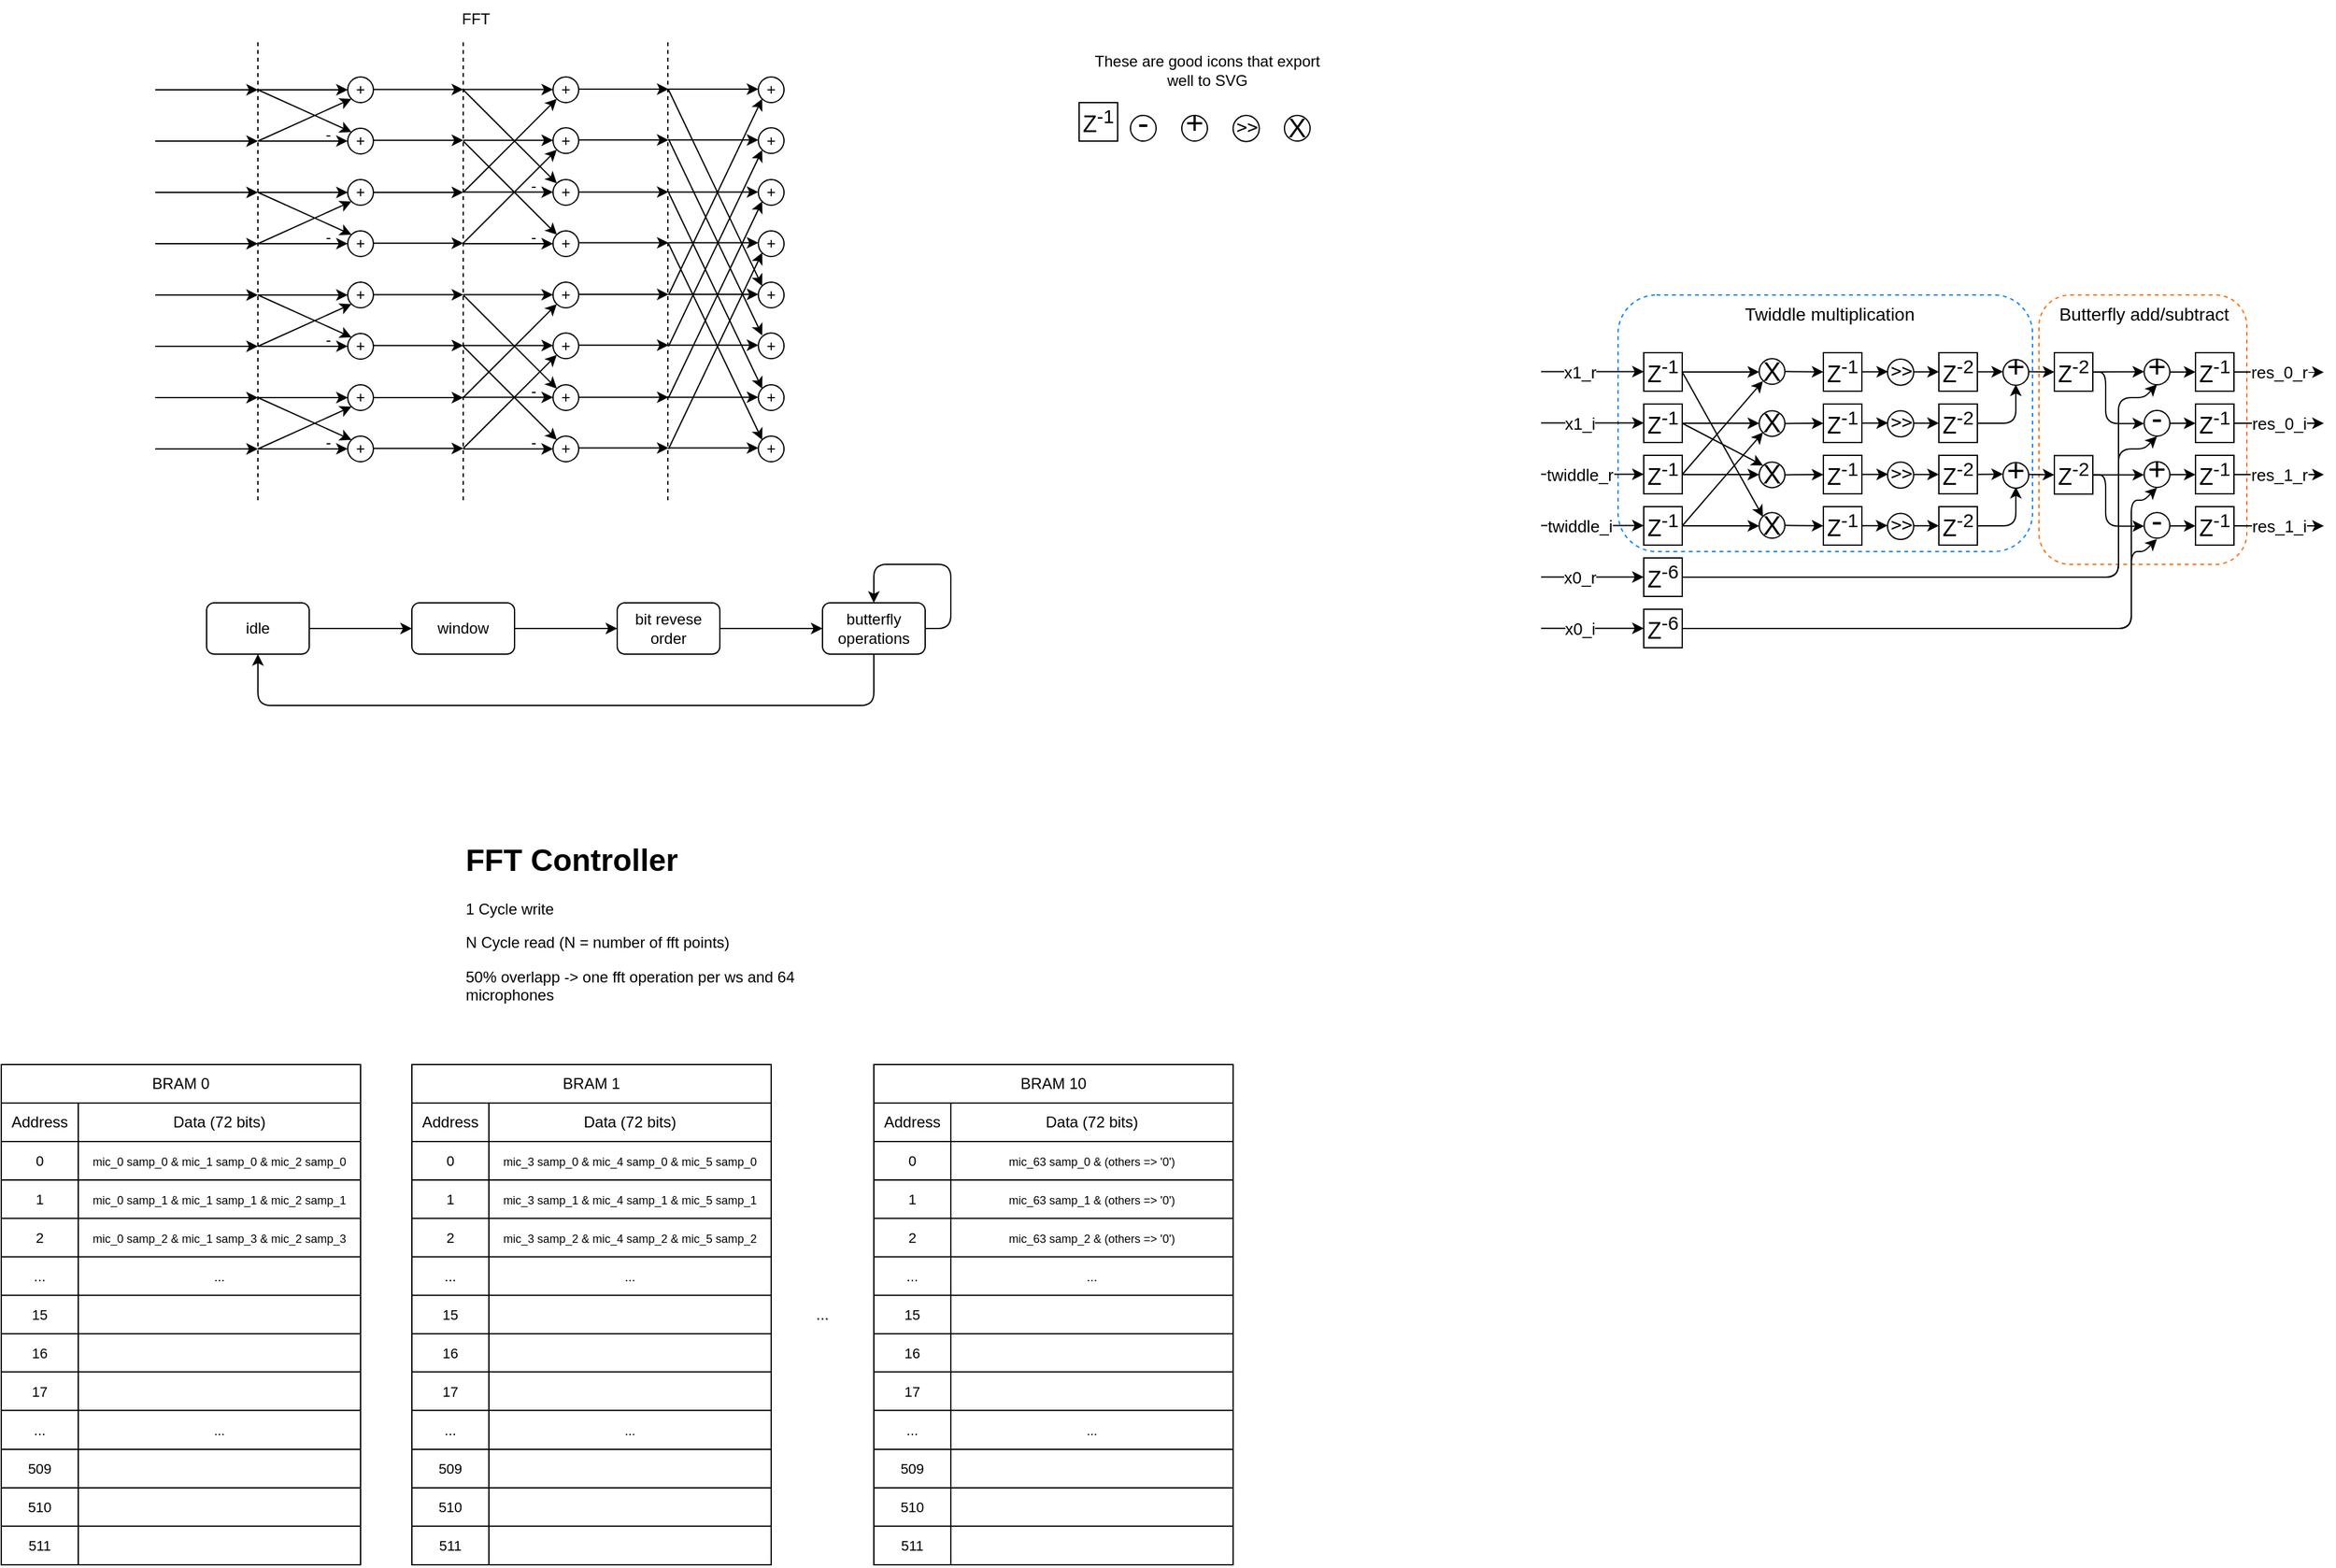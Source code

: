 <mxfile>
    <diagram id="FSGk11kPyUfdsG52W-3K" name="Page-1">
        <mxGraphModel dx="890" dy="763" grid="1" gridSize="10" guides="1" tooltips="1" connect="1" arrows="1" fold="1" page="1" pageScale="1" pageWidth="1200" pageHeight="1920" math="0" shadow="0">
            <root>
                <mxCell id="0"/>
                <mxCell id="1" parent="0"/>
                <mxCell id="434" value="" style="rounded=1;whiteSpace=wrap;html=1;fillColor=none;dashed=1;strokeColor=#FF6A00;" vertex="1" parent="1">
                    <mxGeometry x="1668" y="240" width="162" height="210" as="geometry"/>
                </mxCell>
                <mxCell id="433" value="" style="rounded=1;whiteSpace=wrap;html=1;fillColor=none;dashed=1;strokeColor=#007FFF;" vertex="1" parent="1">
                    <mxGeometry x="1340" y="240" width="323" height="200" as="geometry"/>
                </mxCell>
                <mxCell id="2" value="" style="endArrow=classic;html=1;" parent="1" edge="1">
                    <mxGeometry width="50" height="50" relative="1" as="geometry">
                        <mxPoint x="200" y="80" as="sourcePoint"/>
                        <mxPoint x="280" y="80" as="targetPoint"/>
                    </mxGeometry>
                </mxCell>
                <mxCell id="3" value="" style="endArrow=classic;html=1;" parent="1" edge="1">
                    <mxGeometry width="50" height="50" relative="1" as="geometry">
                        <mxPoint x="200" y="120" as="sourcePoint"/>
                        <mxPoint x="280" y="120" as="targetPoint"/>
                    </mxGeometry>
                </mxCell>
                <mxCell id="4" value="" style="endArrow=classic;html=1;" parent="1" edge="1">
                    <mxGeometry width="50" height="50" relative="1" as="geometry">
                        <mxPoint x="200" y="160" as="sourcePoint"/>
                        <mxPoint x="280" y="160" as="targetPoint"/>
                    </mxGeometry>
                </mxCell>
                <mxCell id="5" value="" style="endArrow=classic;html=1;" parent="1" edge="1">
                    <mxGeometry width="50" height="50" relative="1" as="geometry">
                        <mxPoint x="200" y="200" as="sourcePoint"/>
                        <mxPoint x="280" y="200" as="targetPoint"/>
                    </mxGeometry>
                </mxCell>
                <mxCell id="6" value="" style="endArrow=classic;html=1;" parent="1" edge="1">
                    <mxGeometry width="50" height="50" relative="1" as="geometry">
                        <mxPoint x="200" y="240" as="sourcePoint"/>
                        <mxPoint x="280" y="240" as="targetPoint"/>
                    </mxGeometry>
                </mxCell>
                <mxCell id="7" value="" style="endArrow=classic;html=1;" parent="1" edge="1">
                    <mxGeometry width="50" height="50" relative="1" as="geometry">
                        <mxPoint x="200" y="280" as="sourcePoint"/>
                        <mxPoint x="280" y="280" as="targetPoint"/>
                    </mxGeometry>
                </mxCell>
                <mxCell id="8" value="" style="endArrow=classic;html=1;" parent="1" edge="1">
                    <mxGeometry width="50" height="50" relative="1" as="geometry">
                        <mxPoint x="200" y="320" as="sourcePoint"/>
                        <mxPoint x="280" y="320" as="targetPoint"/>
                    </mxGeometry>
                </mxCell>
                <mxCell id="9" value="" style="endArrow=classic;html=1;" parent="1" edge="1">
                    <mxGeometry width="50" height="50" relative="1" as="geometry">
                        <mxPoint x="200" y="360" as="sourcePoint"/>
                        <mxPoint x="280" y="360" as="targetPoint"/>
                    </mxGeometry>
                </mxCell>
                <mxCell id="36" value="" style="endArrow=classic;html=1;" parent="1" edge="1">
                    <mxGeometry width="50" height="50" relative="1" as="geometry">
                        <mxPoint x="280" y="80" as="sourcePoint"/>
                        <mxPoint x="350" y="80" as="targetPoint"/>
                    </mxGeometry>
                </mxCell>
                <mxCell id="39" value="" style="endArrow=classic;html=1;entryX=0;entryY=0;entryDx=0;entryDy=0;" parent="1" target="40" edge="1">
                    <mxGeometry width="50" height="50" relative="1" as="geometry">
                        <mxPoint x="280" y="80" as="sourcePoint"/>
                        <mxPoint x="350" y="120" as="targetPoint"/>
                    </mxGeometry>
                </mxCell>
                <mxCell id="40" value="+" style="ellipse;whiteSpace=wrap;html=1;aspect=fixed;" parent="1" vertex="1">
                    <mxGeometry x="350" y="110" width="20" height="20" as="geometry"/>
                </mxCell>
                <mxCell id="41" value="+" style="ellipse;whiteSpace=wrap;html=1;aspect=fixed;" parent="1" vertex="1">
                    <mxGeometry x="350" y="70" width="20" height="20" as="geometry"/>
                </mxCell>
                <mxCell id="42" value="" style="endArrow=classic;html=1;entryX=0;entryY=1;entryDx=0;entryDy=0;" parent="1" target="41" edge="1">
                    <mxGeometry width="50" height="50" relative="1" as="geometry">
                        <mxPoint x="280" y="120" as="sourcePoint"/>
                        <mxPoint x="330" y="70" as="targetPoint"/>
                    </mxGeometry>
                </mxCell>
                <mxCell id="43" value="" style="endArrow=classic;html=1;" parent="1" edge="1">
                    <mxGeometry width="50" height="50" relative="1" as="geometry">
                        <mxPoint x="280" y="119.94" as="sourcePoint"/>
                        <mxPoint x="350" y="119.94" as="targetPoint"/>
                    </mxGeometry>
                </mxCell>
                <mxCell id="44" value="-" style="text;html=1;align=center;verticalAlign=middle;whiteSpace=wrap;rounded=0;" parent="1" vertex="1">
                    <mxGeometry x="330" y="110" width="10" height="10" as="geometry"/>
                </mxCell>
                <mxCell id="46" value="" style="endArrow=classic;html=1;" parent="1" edge="1">
                    <mxGeometry width="50" height="50" relative="1" as="geometry">
                        <mxPoint x="280" y="160" as="sourcePoint"/>
                        <mxPoint x="350" y="160" as="targetPoint"/>
                    </mxGeometry>
                </mxCell>
                <mxCell id="47" value="" style="endArrow=classic;html=1;entryX=0;entryY=0;entryDx=0;entryDy=0;" parent="1" target="48" edge="1">
                    <mxGeometry width="50" height="50" relative="1" as="geometry">
                        <mxPoint x="280" y="160" as="sourcePoint"/>
                        <mxPoint x="350" y="200" as="targetPoint"/>
                    </mxGeometry>
                </mxCell>
                <mxCell id="48" value="+" style="ellipse;whiteSpace=wrap;html=1;aspect=fixed;" parent="1" vertex="1">
                    <mxGeometry x="350" y="190" width="20" height="20" as="geometry"/>
                </mxCell>
                <mxCell id="49" value="+" style="ellipse;whiteSpace=wrap;html=1;aspect=fixed;" parent="1" vertex="1">
                    <mxGeometry x="350" y="150" width="20" height="20" as="geometry"/>
                </mxCell>
                <mxCell id="50" value="" style="endArrow=classic;html=1;entryX=0;entryY=1;entryDx=0;entryDy=0;" parent="1" target="49" edge="1">
                    <mxGeometry width="50" height="50" relative="1" as="geometry">
                        <mxPoint x="280" y="200" as="sourcePoint"/>
                        <mxPoint x="330" y="150" as="targetPoint"/>
                    </mxGeometry>
                </mxCell>
                <mxCell id="51" value="" style="endArrow=classic;html=1;" parent="1" edge="1">
                    <mxGeometry width="50" height="50" relative="1" as="geometry">
                        <mxPoint x="280" y="199.94" as="sourcePoint"/>
                        <mxPoint x="350" y="199.94" as="targetPoint"/>
                    </mxGeometry>
                </mxCell>
                <mxCell id="52" value="-" style="text;html=1;align=center;verticalAlign=middle;whiteSpace=wrap;rounded=0;" parent="1" vertex="1">
                    <mxGeometry x="330" y="190" width="10" height="10" as="geometry"/>
                </mxCell>
                <mxCell id="53" value="" style="endArrow=classic;html=1;" parent="1" edge="1">
                    <mxGeometry width="50" height="50" relative="1" as="geometry">
                        <mxPoint x="370" y="160" as="sourcePoint"/>
                        <mxPoint x="440" y="160" as="targetPoint"/>
                    </mxGeometry>
                </mxCell>
                <mxCell id="56" value="+" style="ellipse;whiteSpace=wrap;html=1;aspect=fixed;" parent="1" vertex="1">
                    <mxGeometry x="510" y="70" width="20" height="20" as="geometry"/>
                </mxCell>
                <mxCell id="57" value="" style="endArrow=classic;html=1;entryX=0;entryY=1;entryDx=0;entryDy=0;" parent="1" target="56" edge="1">
                    <mxGeometry width="50" height="50" relative="1" as="geometry">
                        <mxPoint x="440" y="160" as="sourcePoint"/>
                        <mxPoint x="490" y="110" as="targetPoint"/>
                    </mxGeometry>
                </mxCell>
                <mxCell id="58" value="" style="endArrow=classic;html=1;" parent="1" edge="1">
                    <mxGeometry width="50" height="50" relative="1" as="geometry">
                        <mxPoint x="370" y="79.81" as="sourcePoint"/>
                        <mxPoint x="440" y="79.81" as="targetPoint"/>
                    </mxGeometry>
                </mxCell>
                <mxCell id="59" value="" style="endArrow=classic;html=1;" parent="1" edge="1">
                    <mxGeometry width="50" height="50" relative="1" as="geometry">
                        <mxPoint x="440" y="79.81" as="sourcePoint"/>
                        <mxPoint x="510" y="79.81" as="targetPoint"/>
                    </mxGeometry>
                </mxCell>
                <mxCell id="60" value="" style="endArrow=classic;html=1;" parent="1" edge="1">
                    <mxGeometry width="50" height="50" relative="1" as="geometry">
                        <mxPoint x="370" y="199.62" as="sourcePoint"/>
                        <mxPoint x="440" y="199.62" as="targetPoint"/>
                    </mxGeometry>
                </mxCell>
                <mxCell id="61" value="+" style="ellipse;whiteSpace=wrap;html=1;aspect=fixed;" parent="1" vertex="1">
                    <mxGeometry x="510" y="109.62" width="20" height="20" as="geometry"/>
                </mxCell>
                <mxCell id="62" value="" style="endArrow=classic;html=1;entryX=0;entryY=1;entryDx=0;entryDy=0;" parent="1" target="61" edge="1">
                    <mxGeometry width="50" height="50" relative="1" as="geometry">
                        <mxPoint x="440" y="199.62" as="sourcePoint"/>
                        <mxPoint x="490" y="149.62" as="targetPoint"/>
                    </mxGeometry>
                </mxCell>
                <mxCell id="63" value="" style="endArrow=classic;html=1;" parent="1" edge="1">
                    <mxGeometry width="50" height="50" relative="1" as="geometry">
                        <mxPoint x="370" y="119.43" as="sourcePoint"/>
                        <mxPoint x="440" y="119.43" as="targetPoint"/>
                    </mxGeometry>
                </mxCell>
                <mxCell id="64" value="" style="endArrow=classic;html=1;" parent="1" edge="1">
                    <mxGeometry width="50" height="50" relative="1" as="geometry">
                        <mxPoint x="440" y="119.43" as="sourcePoint"/>
                        <mxPoint x="510" y="119.43" as="targetPoint"/>
                    </mxGeometry>
                </mxCell>
                <mxCell id="65" value="+" style="ellipse;whiteSpace=wrap;html=1;aspect=fixed;" parent="1" vertex="1">
                    <mxGeometry x="510" y="150" width="20" height="20" as="geometry"/>
                </mxCell>
                <mxCell id="66" value="+" style="ellipse;whiteSpace=wrap;html=1;aspect=fixed;" parent="1" vertex="1">
                    <mxGeometry x="510" y="190" width="20" height="20" as="geometry"/>
                </mxCell>
                <mxCell id="67" value="" style="endArrow=classic;html=1;" parent="1" edge="1">
                    <mxGeometry width="50" height="50" relative="1" as="geometry">
                        <mxPoint x="440" y="200" as="sourcePoint"/>
                        <mxPoint x="510" y="200" as="targetPoint"/>
                    </mxGeometry>
                </mxCell>
                <mxCell id="68" value="" style="endArrow=classic;html=1;" parent="1" edge="1">
                    <mxGeometry width="50" height="50" relative="1" as="geometry">
                        <mxPoint x="440" y="159.81" as="sourcePoint"/>
                        <mxPoint x="510" y="159.81" as="targetPoint"/>
                    </mxGeometry>
                </mxCell>
                <mxCell id="69" value="" style="endArrow=classic;html=1;entryX=0;entryY=0;entryDx=0;entryDy=0;" parent="1" target="65" edge="1">
                    <mxGeometry width="50" height="50" relative="1" as="geometry">
                        <mxPoint x="440" y="80" as="sourcePoint"/>
                        <mxPoint x="510" y="10" as="targetPoint"/>
                    </mxGeometry>
                </mxCell>
                <mxCell id="70" value="" style="endArrow=classic;html=1;entryX=0;entryY=0;entryDx=0;entryDy=0;" parent="1" edge="1">
                    <mxGeometry width="50" height="50" relative="1" as="geometry">
                        <mxPoint x="440" y="120" as="sourcePoint"/>
                        <mxPoint x="513" y="193" as="targetPoint"/>
                    </mxGeometry>
                </mxCell>
                <mxCell id="71" value="" style="endArrow=none;dashed=1;html=1;" parent="1" edge="1">
                    <mxGeometry width="50" height="50" relative="1" as="geometry">
                        <mxPoint x="440" y="400" as="sourcePoint"/>
                        <mxPoint x="440" y="40" as="targetPoint"/>
                    </mxGeometry>
                </mxCell>
                <mxCell id="72" value="-" style="text;html=1;align=center;verticalAlign=middle;whiteSpace=wrap;rounded=0;" parent="1" vertex="1">
                    <mxGeometry x="490" y="190" width="10" height="10" as="geometry"/>
                </mxCell>
                <mxCell id="73" value="-" style="text;html=1;align=center;verticalAlign=middle;whiteSpace=wrap;rounded=0;" parent="1" vertex="1">
                    <mxGeometry x="490" y="150" width="10" height="10" as="geometry"/>
                </mxCell>
                <mxCell id="74" value="" style="endArrow=classic;html=1;" parent="1" edge="1">
                    <mxGeometry width="50" height="50" relative="1" as="geometry">
                        <mxPoint x="280" y="240" as="sourcePoint"/>
                        <mxPoint x="350" y="240" as="targetPoint"/>
                    </mxGeometry>
                </mxCell>
                <mxCell id="75" value="" style="endArrow=classic;html=1;entryX=0;entryY=0;entryDx=0;entryDy=0;" parent="1" target="76" edge="1">
                    <mxGeometry width="50" height="50" relative="1" as="geometry">
                        <mxPoint x="280" y="240" as="sourcePoint"/>
                        <mxPoint x="350" y="280" as="targetPoint"/>
                    </mxGeometry>
                </mxCell>
                <mxCell id="76" value="+" style="ellipse;whiteSpace=wrap;html=1;aspect=fixed;" parent="1" vertex="1">
                    <mxGeometry x="350" y="270" width="20" height="20" as="geometry"/>
                </mxCell>
                <mxCell id="77" value="+" style="ellipse;whiteSpace=wrap;html=1;aspect=fixed;" parent="1" vertex="1">
                    <mxGeometry x="350" y="230" width="20" height="20" as="geometry"/>
                </mxCell>
                <mxCell id="78" value="" style="endArrow=classic;html=1;entryX=0;entryY=1;entryDx=0;entryDy=0;" parent="1" target="77" edge="1">
                    <mxGeometry width="50" height="50" relative="1" as="geometry">
                        <mxPoint x="280" y="280" as="sourcePoint"/>
                        <mxPoint x="330" y="230" as="targetPoint"/>
                    </mxGeometry>
                </mxCell>
                <mxCell id="79" value="" style="endArrow=classic;html=1;" parent="1" edge="1">
                    <mxGeometry width="50" height="50" relative="1" as="geometry">
                        <mxPoint x="280" y="279.94" as="sourcePoint"/>
                        <mxPoint x="350" y="279.94" as="targetPoint"/>
                    </mxGeometry>
                </mxCell>
                <mxCell id="80" value="-" style="text;html=1;align=center;verticalAlign=middle;whiteSpace=wrap;rounded=0;" parent="1" vertex="1">
                    <mxGeometry x="330" y="270" width="10" height="10" as="geometry"/>
                </mxCell>
                <mxCell id="81" value="" style="endArrow=classic;html=1;" parent="1" edge="1">
                    <mxGeometry width="50" height="50" relative="1" as="geometry">
                        <mxPoint x="280" y="320" as="sourcePoint"/>
                        <mxPoint x="350" y="320" as="targetPoint"/>
                    </mxGeometry>
                </mxCell>
                <mxCell id="82" value="" style="endArrow=classic;html=1;entryX=0;entryY=0;entryDx=0;entryDy=0;" parent="1" target="83" edge="1">
                    <mxGeometry width="50" height="50" relative="1" as="geometry">
                        <mxPoint x="280" y="320" as="sourcePoint"/>
                        <mxPoint x="350" y="360" as="targetPoint"/>
                    </mxGeometry>
                </mxCell>
                <mxCell id="83" value="+" style="ellipse;whiteSpace=wrap;html=1;aspect=fixed;" parent="1" vertex="1">
                    <mxGeometry x="350" y="350" width="20" height="20" as="geometry"/>
                </mxCell>
                <mxCell id="84" value="+" style="ellipse;whiteSpace=wrap;html=1;aspect=fixed;" parent="1" vertex="1">
                    <mxGeometry x="350" y="310" width="20" height="20" as="geometry"/>
                </mxCell>
                <mxCell id="85" value="" style="endArrow=classic;html=1;entryX=0;entryY=1;entryDx=0;entryDy=0;" parent="1" target="84" edge="1">
                    <mxGeometry width="50" height="50" relative="1" as="geometry">
                        <mxPoint x="280" y="360" as="sourcePoint"/>
                        <mxPoint x="330" y="310" as="targetPoint"/>
                    </mxGeometry>
                </mxCell>
                <mxCell id="86" value="" style="endArrow=classic;html=1;" parent="1" edge="1">
                    <mxGeometry width="50" height="50" relative="1" as="geometry">
                        <mxPoint x="280" y="359.94" as="sourcePoint"/>
                        <mxPoint x="350" y="359.94" as="targetPoint"/>
                    </mxGeometry>
                </mxCell>
                <mxCell id="87" value="-" style="text;html=1;align=center;verticalAlign=middle;whiteSpace=wrap;rounded=0;" parent="1" vertex="1">
                    <mxGeometry x="330" y="350" width="10" height="10" as="geometry"/>
                </mxCell>
                <mxCell id="88" value="" style="endArrow=classic;html=1;" parent="1" edge="1">
                    <mxGeometry width="50" height="50" relative="1" as="geometry">
                        <mxPoint x="370" y="320" as="sourcePoint"/>
                        <mxPoint x="440" y="320" as="targetPoint"/>
                    </mxGeometry>
                </mxCell>
                <mxCell id="89" value="+" style="ellipse;whiteSpace=wrap;html=1;aspect=fixed;" parent="1" vertex="1">
                    <mxGeometry x="510" y="230" width="20" height="20" as="geometry"/>
                </mxCell>
                <mxCell id="90" value="" style="endArrow=classic;html=1;entryX=0;entryY=1;entryDx=0;entryDy=0;" parent="1" target="89" edge="1">
                    <mxGeometry width="50" height="50" relative="1" as="geometry">
                        <mxPoint x="440" y="320" as="sourcePoint"/>
                        <mxPoint x="490" y="270" as="targetPoint"/>
                    </mxGeometry>
                </mxCell>
                <mxCell id="91" value="" style="endArrow=classic;html=1;" parent="1" edge="1">
                    <mxGeometry width="50" height="50" relative="1" as="geometry">
                        <mxPoint x="370" y="239.81" as="sourcePoint"/>
                        <mxPoint x="440" y="239.81" as="targetPoint"/>
                    </mxGeometry>
                </mxCell>
                <mxCell id="92" value="" style="endArrow=classic;html=1;" parent="1" edge="1">
                    <mxGeometry width="50" height="50" relative="1" as="geometry">
                        <mxPoint x="440" y="239.81" as="sourcePoint"/>
                        <mxPoint x="510" y="239.81" as="targetPoint"/>
                    </mxGeometry>
                </mxCell>
                <mxCell id="93" value="" style="endArrow=classic;html=1;" parent="1" edge="1">
                    <mxGeometry width="50" height="50" relative="1" as="geometry">
                        <mxPoint x="370" y="359.62" as="sourcePoint"/>
                        <mxPoint x="440" y="359.62" as="targetPoint"/>
                    </mxGeometry>
                </mxCell>
                <mxCell id="94" value="+" style="ellipse;whiteSpace=wrap;html=1;aspect=fixed;" parent="1" vertex="1">
                    <mxGeometry x="510" y="269.62" width="20" height="20" as="geometry"/>
                </mxCell>
                <mxCell id="95" value="" style="endArrow=classic;html=1;entryX=0;entryY=1;entryDx=0;entryDy=0;" parent="1" target="94" edge="1">
                    <mxGeometry width="50" height="50" relative="1" as="geometry">
                        <mxPoint x="440" y="359.62" as="sourcePoint"/>
                        <mxPoint x="490" y="309.62" as="targetPoint"/>
                    </mxGeometry>
                </mxCell>
                <mxCell id="96" value="" style="endArrow=classic;html=1;" parent="1" edge="1">
                    <mxGeometry width="50" height="50" relative="1" as="geometry">
                        <mxPoint x="370" y="279.43" as="sourcePoint"/>
                        <mxPoint x="440" y="279.43" as="targetPoint"/>
                    </mxGeometry>
                </mxCell>
                <mxCell id="97" value="" style="endArrow=classic;html=1;" parent="1" edge="1">
                    <mxGeometry width="50" height="50" relative="1" as="geometry">
                        <mxPoint x="440" y="279.43" as="sourcePoint"/>
                        <mxPoint x="510" y="279.43" as="targetPoint"/>
                    </mxGeometry>
                </mxCell>
                <mxCell id="98" value="+" style="ellipse;whiteSpace=wrap;html=1;aspect=fixed;" parent="1" vertex="1">
                    <mxGeometry x="510" y="310" width="20" height="20" as="geometry"/>
                </mxCell>
                <mxCell id="99" value="+" style="ellipse;whiteSpace=wrap;html=1;aspect=fixed;" parent="1" vertex="1">
                    <mxGeometry x="510" y="350" width="20" height="20" as="geometry"/>
                </mxCell>
                <mxCell id="100" value="" style="endArrow=classic;html=1;" parent="1" edge="1">
                    <mxGeometry width="50" height="50" relative="1" as="geometry">
                        <mxPoint x="440" y="360" as="sourcePoint"/>
                        <mxPoint x="510" y="360" as="targetPoint"/>
                    </mxGeometry>
                </mxCell>
                <mxCell id="101" value="" style="endArrow=classic;html=1;" parent="1" edge="1">
                    <mxGeometry width="50" height="50" relative="1" as="geometry">
                        <mxPoint x="440" y="319.81" as="sourcePoint"/>
                        <mxPoint x="510" y="319.81" as="targetPoint"/>
                    </mxGeometry>
                </mxCell>
                <mxCell id="102" value="" style="endArrow=classic;html=1;entryX=0;entryY=0;entryDx=0;entryDy=0;" parent="1" target="98" edge="1">
                    <mxGeometry width="50" height="50" relative="1" as="geometry">
                        <mxPoint x="440" y="240" as="sourcePoint"/>
                        <mxPoint x="510" y="170" as="targetPoint"/>
                    </mxGeometry>
                </mxCell>
                <mxCell id="103" value="" style="endArrow=classic;html=1;entryX=0;entryY=0;entryDx=0;entryDy=0;" parent="1" edge="1">
                    <mxGeometry width="50" height="50" relative="1" as="geometry">
                        <mxPoint x="440" y="280" as="sourcePoint"/>
                        <mxPoint x="513" y="353" as="targetPoint"/>
                    </mxGeometry>
                </mxCell>
                <mxCell id="104" value="-" style="text;html=1;align=center;verticalAlign=middle;whiteSpace=wrap;rounded=0;" parent="1" vertex="1">
                    <mxGeometry x="490" y="350" width="10" height="10" as="geometry"/>
                </mxCell>
                <mxCell id="105" value="-" style="text;html=1;align=center;verticalAlign=middle;whiteSpace=wrap;rounded=0;" parent="1" vertex="1">
                    <mxGeometry x="490" y="310" width="10" height="10" as="geometry"/>
                </mxCell>
                <mxCell id="106" value="" style="endArrow=classic;html=1;" parent="1" edge="1">
                    <mxGeometry width="50" height="50" relative="1" as="geometry">
                        <mxPoint x="530" y="159.69" as="sourcePoint"/>
                        <mxPoint x="600" y="159.69" as="targetPoint"/>
                    </mxGeometry>
                </mxCell>
                <mxCell id="107" value="" style="endArrow=classic;html=1;" parent="1" edge="1">
                    <mxGeometry width="50" height="50" relative="1" as="geometry">
                        <mxPoint x="530" y="79.5" as="sourcePoint"/>
                        <mxPoint x="600" y="79.5" as="targetPoint"/>
                    </mxGeometry>
                </mxCell>
                <mxCell id="108" value="" style="endArrow=classic;html=1;" parent="1" edge="1">
                    <mxGeometry width="50" height="50" relative="1" as="geometry">
                        <mxPoint x="530" y="199.31" as="sourcePoint"/>
                        <mxPoint x="600" y="199.31" as="targetPoint"/>
                    </mxGeometry>
                </mxCell>
                <mxCell id="109" value="" style="endArrow=classic;html=1;" parent="1" edge="1">
                    <mxGeometry width="50" height="50" relative="1" as="geometry">
                        <mxPoint x="530" y="119.12" as="sourcePoint"/>
                        <mxPoint x="600" y="119.12" as="targetPoint"/>
                    </mxGeometry>
                </mxCell>
                <mxCell id="110" value="" style="endArrow=classic;html=1;" parent="1" edge="1">
                    <mxGeometry width="50" height="50" relative="1" as="geometry">
                        <mxPoint x="530" y="319.69" as="sourcePoint"/>
                        <mxPoint x="600" y="319.69" as="targetPoint"/>
                    </mxGeometry>
                </mxCell>
                <mxCell id="111" value="" style="endArrow=classic;html=1;" parent="1" edge="1">
                    <mxGeometry width="50" height="50" relative="1" as="geometry">
                        <mxPoint x="530" y="239.5" as="sourcePoint"/>
                        <mxPoint x="600" y="239.5" as="targetPoint"/>
                    </mxGeometry>
                </mxCell>
                <mxCell id="112" value="" style="endArrow=classic;html=1;" parent="1" edge="1">
                    <mxGeometry width="50" height="50" relative="1" as="geometry">
                        <mxPoint x="530" y="359.31" as="sourcePoint"/>
                        <mxPoint x="600" y="359.31" as="targetPoint"/>
                    </mxGeometry>
                </mxCell>
                <mxCell id="113" value="" style="endArrow=classic;html=1;" parent="1" edge="1">
                    <mxGeometry width="50" height="50" relative="1" as="geometry">
                        <mxPoint x="530" y="279.12" as="sourcePoint"/>
                        <mxPoint x="600" y="279.12" as="targetPoint"/>
                    </mxGeometry>
                </mxCell>
                <mxCell id="114" value="+" style="ellipse;whiteSpace=wrap;html=1;aspect=fixed;" parent="1" vertex="1">
                    <mxGeometry x="670" y="70" width="20" height="20" as="geometry"/>
                </mxCell>
                <mxCell id="115" value="+" style="ellipse;whiteSpace=wrap;html=1;aspect=fixed;" parent="1" vertex="1">
                    <mxGeometry x="670" y="109.62" width="20" height="20" as="geometry"/>
                </mxCell>
                <mxCell id="116" value="+" style="ellipse;whiteSpace=wrap;html=1;aspect=fixed;" parent="1" vertex="1">
                    <mxGeometry x="670" y="150" width="20" height="20" as="geometry"/>
                </mxCell>
                <mxCell id="117" value="+" style="ellipse;whiteSpace=wrap;html=1;aspect=fixed;" parent="1" vertex="1">
                    <mxGeometry x="670" y="190" width="20" height="20" as="geometry"/>
                </mxCell>
                <mxCell id="118" value="+" style="ellipse;whiteSpace=wrap;html=1;aspect=fixed;" parent="1" vertex="1">
                    <mxGeometry x="670" y="230" width="20" height="20" as="geometry"/>
                </mxCell>
                <mxCell id="119" value="+" style="ellipse;whiteSpace=wrap;html=1;aspect=fixed;" parent="1" vertex="1">
                    <mxGeometry x="670" y="269.62" width="20" height="20" as="geometry"/>
                </mxCell>
                <mxCell id="120" value="+" style="ellipse;whiteSpace=wrap;html=1;aspect=fixed;" parent="1" vertex="1">
                    <mxGeometry x="670" y="310" width="20" height="20" as="geometry"/>
                </mxCell>
                <mxCell id="121" value="+" style="ellipse;whiteSpace=wrap;html=1;aspect=fixed;" parent="1" vertex="1">
                    <mxGeometry x="670" y="350" width="20" height="20" as="geometry"/>
                </mxCell>
                <mxCell id="126" value="" style="endArrow=classic;html=1;" parent="1" edge="1">
                    <mxGeometry width="50" height="50" relative="1" as="geometry">
                        <mxPoint x="600" y="159.69" as="sourcePoint"/>
                        <mxPoint x="670" y="159.69" as="targetPoint"/>
                    </mxGeometry>
                </mxCell>
                <mxCell id="127" value="" style="endArrow=classic;html=1;" parent="1" edge="1">
                    <mxGeometry width="50" height="50" relative="1" as="geometry">
                        <mxPoint x="600" y="79.5" as="sourcePoint"/>
                        <mxPoint x="670" y="79.5" as="targetPoint"/>
                    </mxGeometry>
                </mxCell>
                <mxCell id="128" value="" style="endArrow=classic;html=1;" parent="1" edge="1">
                    <mxGeometry width="50" height="50" relative="1" as="geometry">
                        <mxPoint x="600" y="199.31" as="sourcePoint"/>
                        <mxPoint x="670" y="199.31" as="targetPoint"/>
                    </mxGeometry>
                </mxCell>
                <mxCell id="129" value="" style="endArrow=classic;html=1;" parent="1" edge="1">
                    <mxGeometry width="50" height="50" relative="1" as="geometry">
                        <mxPoint x="600" y="119.12" as="sourcePoint"/>
                        <mxPoint x="670" y="119.12" as="targetPoint"/>
                    </mxGeometry>
                </mxCell>
                <mxCell id="130" value="" style="endArrow=classic;html=1;" parent="1" edge="1">
                    <mxGeometry width="50" height="50" relative="1" as="geometry">
                        <mxPoint x="600" y="319.69" as="sourcePoint"/>
                        <mxPoint x="670" y="319.69" as="targetPoint"/>
                    </mxGeometry>
                </mxCell>
                <mxCell id="131" value="" style="endArrow=classic;html=1;" parent="1" edge="1">
                    <mxGeometry width="50" height="50" relative="1" as="geometry">
                        <mxPoint x="600" y="239.5" as="sourcePoint"/>
                        <mxPoint x="670" y="239.5" as="targetPoint"/>
                    </mxGeometry>
                </mxCell>
                <mxCell id="132" value="" style="endArrow=classic;html=1;" parent="1" edge="1">
                    <mxGeometry width="50" height="50" relative="1" as="geometry">
                        <mxPoint x="600" y="359.31" as="sourcePoint"/>
                        <mxPoint x="670" y="359.31" as="targetPoint"/>
                    </mxGeometry>
                </mxCell>
                <mxCell id="133" value="" style="endArrow=classic;html=1;" parent="1" edge="1">
                    <mxGeometry width="50" height="50" relative="1" as="geometry">
                        <mxPoint x="600" y="279.12" as="sourcePoint"/>
                        <mxPoint x="670" y="279.12" as="targetPoint"/>
                    </mxGeometry>
                </mxCell>
                <mxCell id="134" value="" style="endArrow=classic;html=1;entryX=0;entryY=1;entryDx=0;entryDy=0;" parent="1" target="114" edge="1">
                    <mxGeometry width="50" height="50" relative="1" as="geometry">
                        <mxPoint x="600" y="240" as="sourcePoint"/>
                        <mxPoint x="650" y="190" as="targetPoint"/>
                    </mxGeometry>
                </mxCell>
                <mxCell id="138" value="" style="endArrow=classic;html=1;entryX=0;entryY=1;entryDx=0;entryDy=0;" parent="1" edge="1">
                    <mxGeometry width="50" height="50" relative="1" as="geometry">
                        <mxPoint x="600" y="280" as="sourcePoint"/>
                        <mxPoint x="673" y="127" as="targetPoint"/>
                    </mxGeometry>
                </mxCell>
                <mxCell id="139" value="" style="endArrow=classic;html=1;entryX=0;entryY=1;entryDx=0;entryDy=0;" parent="1" edge="1">
                    <mxGeometry width="50" height="50" relative="1" as="geometry">
                        <mxPoint x="600" y="320" as="sourcePoint"/>
                        <mxPoint x="673" y="167" as="targetPoint"/>
                    </mxGeometry>
                </mxCell>
                <mxCell id="140" value="" style="endArrow=classic;html=1;entryX=0;entryY=1;entryDx=0;entryDy=0;" parent="1" edge="1">
                    <mxGeometry width="50" height="50" relative="1" as="geometry">
                        <mxPoint x="600" y="360" as="sourcePoint"/>
                        <mxPoint x="673" y="207" as="targetPoint"/>
                    </mxGeometry>
                </mxCell>
                <mxCell id="141" value="" style="endArrow=classic;html=1;entryX=0;entryY=0;entryDx=0;entryDy=0;" parent="1" target="118" edge="1">
                    <mxGeometry width="50" height="50" relative="1" as="geometry">
                        <mxPoint x="600" y="80" as="sourcePoint"/>
                        <mxPoint x="650" y="30" as="targetPoint"/>
                    </mxGeometry>
                </mxCell>
                <mxCell id="142" value="" style="endArrow=classic;html=1;entryX=0;entryY=0;entryDx=0;entryDy=0;" parent="1" edge="1">
                    <mxGeometry width="50" height="50" relative="1" as="geometry">
                        <mxPoint x="600" y="118.5" as="sourcePoint"/>
                        <mxPoint x="673" y="271.5" as="targetPoint"/>
                    </mxGeometry>
                </mxCell>
                <mxCell id="143" value="" style="endArrow=classic;html=1;entryX=0;entryY=0;entryDx=0;entryDy=0;" parent="1" edge="1">
                    <mxGeometry width="50" height="50" relative="1" as="geometry">
                        <mxPoint x="600" y="160" as="sourcePoint"/>
                        <mxPoint x="673" y="313" as="targetPoint"/>
                    </mxGeometry>
                </mxCell>
                <mxCell id="144" value="" style="endArrow=classic;html=1;entryX=0;entryY=0;entryDx=0;entryDy=0;" parent="1" edge="1">
                    <mxGeometry width="50" height="50" relative="1" as="geometry">
                        <mxPoint x="600" y="200" as="sourcePoint"/>
                        <mxPoint x="673" y="353" as="targetPoint"/>
                    </mxGeometry>
                </mxCell>
                <mxCell id="145" value="" style="endArrow=none;dashed=1;html=1;" parent="1" edge="1">
                    <mxGeometry width="50" height="50" relative="1" as="geometry">
                        <mxPoint x="280" y="400" as="sourcePoint"/>
                        <mxPoint x="280" y="40" as="targetPoint"/>
                    </mxGeometry>
                </mxCell>
                <mxCell id="153" style="edgeStyle=none;html=1;entryX=0;entryY=0.5;entryDx=0;entryDy=0;" parent="1" source="148" target="149" edge="1">
                    <mxGeometry relative="1" as="geometry"/>
                </mxCell>
                <mxCell id="148" value="idle" style="rounded=1;whiteSpace=wrap;html=1;" parent="1" vertex="1">
                    <mxGeometry x="240" y="480" width="80" height="40" as="geometry"/>
                </mxCell>
                <mxCell id="154" style="edgeStyle=none;html=1;entryX=0;entryY=0.5;entryDx=0;entryDy=0;" parent="1" source="149" target="150" edge="1">
                    <mxGeometry relative="1" as="geometry"/>
                </mxCell>
                <mxCell id="149" value="window" style="rounded=1;whiteSpace=wrap;html=1;" parent="1" vertex="1">
                    <mxGeometry x="400" y="480" width="80" height="40" as="geometry"/>
                </mxCell>
                <mxCell id="155" value="" style="edgeStyle=none;html=1;" parent="1" source="150" target="151" edge="1">
                    <mxGeometry relative="1" as="geometry"/>
                </mxCell>
                <mxCell id="150" value="bit revese order" style="rounded=1;whiteSpace=wrap;html=1;" parent="1" vertex="1">
                    <mxGeometry x="560" y="480" width="80" height="40" as="geometry"/>
                </mxCell>
                <mxCell id="158" style="edgeStyle=none;html=1;entryX=0.5;entryY=1;entryDx=0;entryDy=0;" parent="1" source="151" target="148" edge="1">
                    <mxGeometry relative="1" as="geometry">
                        <Array as="points">
                            <mxPoint x="760" y="560"/>
                            <mxPoint x="280" y="560"/>
                        </Array>
                    </mxGeometry>
                </mxCell>
                <mxCell id="151" value="butterfly operations" style="rounded=1;whiteSpace=wrap;html=1;" parent="1" vertex="1">
                    <mxGeometry x="720" y="480" width="80" height="40" as="geometry"/>
                </mxCell>
                <mxCell id="156" style="edgeStyle=none;html=1;entryX=0.5;entryY=0;entryDx=0;entryDy=0;exitX=1;exitY=0.5;exitDx=0;exitDy=0;" parent="1" source="151" target="151" edge="1">
                    <mxGeometry relative="1" as="geometry">
                        <mxPoint x="790.0" y="470" as="sourcePoint"/>
                        <mxPoint x="760.0" y="470" as="targetPoint"/>
                        <Array as="points">
                            <mxPoint x="820" y="500"/>
                            <mxPoint x="820" y="450"/>
                            <mxPoint x="790" y="450"/>
                            <mxPoint x="760" y="450"/>
                        </Array>
                    </mxGeometry>
                </mxCell>
                <mxCell id="159" value="FFT" style="text;html=1;align=center;verticalAlign=middle;whiteSpace=wrap;rounded=0;" parent="1" vertex="1">
                    <mxGeometry x="420" y="10" width="60" height="30" as="geometry"/>
                </mxCell>
                <mxCell id="160" value="" style="endArrow=none;dashed=1;html=1;" parent="1" edge="1">
                    <mxGeometry width="50" height="50" relative="1" as="geometry">
                        <mxPoint x="599.47" y="400" as="sourcePoint"/>
                        <mxPoint x="599.47" y="40" as="targetPoint"/>
                    </mxGeometry>
                </mxCell>
                <mxCell id="163" value="" style="rounded=0;whiteSpace=wrap;html=1;" parent="1" vertex="1">
                    <mxGeometry x="80" y="840" width="280" height="390" as="geometry"/>
                </mxCell>
                <mxCell id="164" value="BRAM 0" style="text;html=1;align=center;verticalAlign=middle;whiteSpace=wrap;rounded=0;" parent="1" vertex="1">
                    <mxGeometry x="80" y="840" width="280" height="30" as="geometry"/>
                </mxCell>
                <mxCell id="165" value="Address" style="text;html=1;align=center;verticalAlign=middle;whiteSpace=wrap;rounded=0;" parent="1" vertex="1">
                    <mxGeometry x="80" y="870" width="60" height="30" as="geometry"/>
                </mxCell>
                <mxCell id="166" value="Data (72 bits)" style="text;html=1;align=center;verticalAlign=middle;whiteSpace=wrap;rounded=0;" parent="1" vertex="1">
                    <mxGeometry x="140" y="870" width="220" height="30" as="geometry"/>
                </mxCell>
                <mxCell id="167" value="" style="endArrow=none;html=1;exitX=0;exitY=1;exitDx=0;exitDy=0;" parent="1" edge="1">
                    <mxGeometry width="50" height="50" relative="1" as="geometry">
                        <mxPoint x="140" y="1230.0" as="sourcePoint"/>
                        <mxPoint x="140" y="870" as="targetPoint"/>
                    </mxGeometry>
                </mxCell>
                <mxCell id="168" value="" style="endArrow=none;html=1;" parent="1" edge="1">
                    <mxGeometry width="50" height="50" relative="1" as="geometry">
                        <mxPoint x="80" y="870" as="sourcePoint"/>
                        <mxPoint x="360" y="870" as="targetPoint"/>
                    </mxGeometry>
                </mxCell>
                <mxCell id="169" value="0" style="text;html=1;align=center;verticalAlign=middle;whiteSpace=wrap;rounded=0;fontSize=11;" parent="1" vertex="1">
                    <mxGeometry x="80" y="900" width="60" height="30" as="geometry"/>
                </mxCell>
                <mxCell id="170" value="&lt;font style=&quot;color: light-dark(rgb(0, 0, 0), rgb(255, 255, 255)); font-size: 9px;&quot;&gt;mic_0 samp_0 &amp;amp; mic_1 samp_0 &amp;amp; mic_2 samp_0&lt;/font&gt;" style="text;html=1;align=center;verticalAlign=middle;whiteSpace=wrap;rounded=0;fontSize=10;" parent="1" vertex="1">
                    <mxGeometry x="140" y="900" width="220" height="30" as="geometry"/>
                </mxCell>
                <mxCell id="171" value="1" style="text;html=1;align=center;verticalAlign=middle;whiteSpace=wrap;rounded=0;fontSize=11;" parent="1" vertex="1">
                    <mxGeometry x="80" y="930" width="60" height="30" as="geometry"/>
                </mxCell>
                <mxCell id="173" value="2" style="text;html=1;align=center;verticalAlign=middle;whiteSpace=wrap;rounded=0;fontSize=11;" parent="1" vertex="1">
                    <mxGeometry x="80" y="960" width="60" height="30" as="geometry"/>
                </mxCell>
                <mxCell id="175" value="..." style="text;html=1;align=center;verticalAlign=middle;whiteSpace=wrap;rounded=0;fontSize=11;" parent="1" vertex="1">
                    <mxGeometry x="80" y="990" width="60" height="30" as="geometry"/>
                </mxCell>
                <mxCell id="176" value="&lt;font style=&quot;color: light-dark(rgb(0, 0, 0), rgb(255, 255, 255));&quot;&gt;...&lt;/font&gt;" style="text;html=1;align=center;verticalAlign=middle;whiteSpace=wrap;rounded=0;fontSize=10;" parent="1" vertex="1">
                    <mxGeometry x="140" y="990" width="220" height="30" as="geometry"/>
                </mxCell>
                <mxCell id="177" value="15" style="text;html=1;align=center;verticalAlign=middle;whiteSpace=wrap;rounded=0;fontSize=11;" parent="1" vertex="1">
                    <mxGeometry x="80" y="1020" width="60" height="30" as="geometry"/>
                </mxCell>
                <mxCell id="179" value="16" style="text;html=1;align=center;verticalAlign=middle;whiteSpace=wrap;rounded=0;fontSize=11;" parent="1" vertex="1">
                    <mxGeometry x="80" y="1050" width="60" height="30" as="geometry"/>
                </mxCell>
                <mxCell id="181" value="17" style="text;html=1;align=center;verticalAlign=middle;whiteSpace=wrap;rounded=0;fontSize=11;" parent="1" vertex="1">
                    <mxGeometry x="80" y="1080" width="60" height="30" as="geometry"/>
                </mxCell>
                <mxCell id="183" value="..." style="text;html=1;align=center;verticalAlign=middle;whiteSpace=wrap;rounded=0;fontSize=11;" parent="1" vertex="1">
                    <mxGeometry x="80" y="1110" width="60" height="30" as="geometry"/>
                </mxCell>
                <mxCell id="184" value="&lt;font style=&quot;color: light-dark(rgb(0, 0, 0), rgb(255, 255, 255));&quot;&gt;...&lt;/font&gt;" style="text;html=1;align=center;verticalAlign=middle;whiteSpace=wrap;rounded=0;fontSize=10;" parent="1" vertex="1">
                    <mxGeometry x="140" y="1110" width="220" height="30" as="geometry"/>
                </mxCell>
                <mxCell id="185" value="509" style="text;html=1;align=center;verticalAlign=middle;whiteSpace=wrap;rounded=0;fontSize=11;" parent="1" vertex="1">
                    <mxGeometry x="80" y="1140" width="60" height="30" as="geometry"/>
                </mxCell>
                <mxCell id="187" value="510" style="text;html=1;align=center;verticalAlign=middle;whiteSpace=wrap;rounded=0;fontSize=11;" parent="1" vertex="1">
                    <mxGeometry x="80" y="1170" width="60" height="30" as="geometry"/>
                </mxCell>
                <mxCell id="189" value="511" style="text;html=1;align=center;verticalAlign=middle;whiteSpace=wrap;rounded=0;fontSize=11;" parent="1" vertex="1">
                    <mxGeometry x="80" y="1200" width="60" height="30" as="geometry"/>
                </mxCell>
                <mxCell id="191" value="" style="endArrow=none;html=1;" parent="1" edge="1">
                    <mxGeometry width="50" height="50" relative="1" as="geometry">
                        <mxPoint x="80" y="900" as="sourcePoint"/>
                        <mxPoint x="360" y="900" as="targetPoint"/>
                    </mxGeometry>
                </mxCell>
                <mxCell id="192" value="" style="endArrow=none;html=1;" parent="1" edge="1">
                    <mxGeometry width="50" height="50" relative="1" as="geometry">
                        <mxPoint x="80" y="930" as="sourcePoint"/>
                        <mxPoint x="360" y="930" as="targetPoint"/>
                    </mxGeometry>
                </mxCell>
                <mxCell id="193" value="" style="endArrow=none;html=1;" parent="1" edge="1">
                    <mxGeometry width="50" height="50" relative="1" as="geometry">
                        <mxPoint x="80" y="959.84" as="sourcePoint"/>
                        <mxPoint x="360" y="959.84" as="targetPoint"/>
                    </mxGeometry>
                </mxCell>
                <mxCell id="194" value="" style="endArrow=none;html=1;" parent="1" edge="1">
                    <mxGeometry width="50" height="50" relative="1" as="geometry">
                        <mxPoint x="80" y="989.84" as="sourcePoint"/>
                        <mxPoint x="360" y="989.84" as="targetPoint"/>
                    </mxGeometry>
                </mxCell>
                <mxCell id="195" value="" style="endArrow=none;html=1;" parent="1" edge="1">
                    <mxGeometry width="50" height="50" relative="1" as="geometry">
                        <mxPoint x="80" y="1019.84" as="sourcePoint"/>
                        <mxPoint x="360" y="1019.84" as="targetPoint"/>
                    </mxGeometry>
                </mxCell>
                <mxCell id="196" value="" style="endArrow=none;html=1;" parent="1" edge="1">
                    <mxGeometry width="50" height="50" relative="1" as="geometry">
                        <mxPoint x="80" y="1049.84" as="sourcePoint"/>
                        <mxPoint x="360" y="1049.84" as="targetPoint"/>
                    </mxGeometry>
                </mxCell>
                <mxCell id="197" value="" style="endArrow=none;html=1;" parent="1" edge="1">
                    <mxGeometry width="50" height="50" relative="1" as="geometry">
                        <mxPoint x="80" y="1079.68" as="sourcePoint"/>
                        <mxPoint x="360" y="1079.68" as="targetPoint"/>
                    </mxGeometry>
                </mxCell>
                <mxCell id="198" value="" style="endArrow=none;html=1;" parent="1" edge="1">
                    <mxGeometry width="50" height="50" relative="1" as="geometry">
                        <mxPoint x="80" y="1109.68" as="sourcePoint"/>
                        <mxPoint x="360" y="1109.68" as="targetPoint"/>
                    </mxGeometry>
                </mxCell>
                <mxCell id="199" value="" style="endArrow=none;html=1;" parent="1" edge="1">
                    <mxGeometry width="50" height="50" relative="1" as="geometry">
                        <mxPoint x="80" y="1140" as="sourcePoint"/>
                        <mxPoint x="360" y="1140" as="targetPoint"/>
                    </mxGeometry>
                </mxCell>
                <mxCell id="200" value="" style="endArrow=none;html=1;" parent="1" edge="1">
                    <mxGeometry width="50" height="50" relative="1" as="geometry">
                        <mxPoint x="80" y="1170" as="sourcePoint"/>
                        <mxPoint x="360" y="1170" as="targetPoint"/>
                    </mxGeometry>
                </mxCell>
                <mxCell id="201" value="" style="endArrow=none;html=1;" parent="1" edge="1">
                    <mxGeometry width="50" height="50" relative="1" as="geometry">
                        <mxPoint x="80" y="1199.84" as="sourcePoint"/>
                        <mxPoint x="360" y="1199.84" as="targetPoint"/>
                    </mxGeometry>
                </mxCell>
                <mxCell id="202" value="" style="rounded=0;whiteSpace=wrap;html=1;" parent="1" vertex="1">
                    <mxGeometry x="400" y="840" width="280" height="390" as="geometry"/>
                </mxCell>
                <mxCell id="203" value="BRAM 1" style="text;html=1;align=center;verticalAlign=middle;whiteSpace=wrap;rounded=0;" parent="1" vertex="1">
                    <mxGeometry x="400" y="840" width="280" height="30" as="geometry"/>
                </mxCell>
                <mxCell id="204" value="Address" style="text;html=1;align=center;verticalAlign=middle;whiteSpace=wrap;rounded=0;" parent="1" vertex="1">
                    <mxGeometry x="400" y="870" width="60" height="30" as="geometry"/>
                </mxCell>
                <mxCell id="205" value="Data (72 bits)" style="text;html=1;align=center;verticalAlign=middle;whiteSpace=wrap;rounded=0;" parent="1" vertex="1">
                    <mxGeometry x="460" y="870" width="220" height="30" as="geometry"/>
                </mxCell>
                <mxCell id="206" value="" style="endArrow=none;html=1;exitX=0;exitY=1;exitDx=0;exitDy=0;" parent="1" edge="1">
                    <mxGeometry width="50" height="50" relative="1" as="geometry">
                        <mxPoint x="460" y="1230.0" as="sourcePoint"/>
                        <mxPoint x="460" y="870" as="targetPoint"/>
                    </mxGeometry>
                </mxCell>
                <mxCell id="207" value="" style="endArrow=none;html=1;" parent="1" edge="1">
                    <mxGeometry width="50" height="50" relative="1" as="geometry">
                        <mxPoint x="400" y="870" as="sourcePoint"/>
                        <mxPoint x="680" y="870" as="targetPoint"/>
                    </mxGeometry>
                </mxCell>
                <mxCell id="208" value="0" style="text;html=1;align=center;verticalAlign=middle;whiteSpace=wrap;rounded=0;fontSize=11;" parent="1" vertex="1">
                    <mxGeometry x="400" y="900" width="60" height="30" as="geometry"/>
                </mxCell>
                <mxCell id="210" value="1" style="text;html=1;align=center;verticalAlign=middle;whiteSpace=wrap;rounded=0;fontSize=11;" parent="1" vertex="1">
                    <mxGeometry x="400" y="930" width="60" height="30" as="geometry"/>
                </mxCell>
                <mxCell id="212" value="2" style="text;html=1;align=center;verticalAlign=middle;whiteSpace=wrap;rounded=0;fontSize=11;" parent="1" vertex="1">
                    <mxGeometry x="400" y="960" width="60" height="30" as="geometry"/>
                </mxCell>
                <mxCell id="214" value="..." style="text;html=1;align=center;verticalAlign=middle;whiteSpace=wrap;rounded=0;fontSize=11;" parent="1" vertex="1">
                    <mxGeometry x="400" y="990" width="60" height="30" as="geometry"/>
                </mxCell>
                <mxCell id="215" value="&lt;font style=&quot;color: light-dark(rgb(0, 0, 0), rgb(255, 255, 255));&quot;&gt;...&lt;/font&gt;" style="text;html=1;align=center;verticalAlign=middle;whiteSpace=wrap;rounded=0;fontSize=10;" parent="1" vertex="1">
                    <mxGeometry x="460" y="990" width="220" height="30" as="geometry"/>
                </mxCell>
                <mxCell id="216" value="15" style="text;html=1;align=center;verticalAlign=middle;whiteSpace=wrap;rounded=0;fontSize=11;" parent="1" vertex="1">
                    <mxGeometry x="400" y="1020" width="60" height="30" as="geometry"/>
                </mxCell>
                <mxCell id="218" value="16" style="text;html=1;align=center;verticalAlign=middle;whiteSpace=wrap;rounded=0;fontSize=11;" parent="1" vertex="1">
                    <mxGeometry x="400" y="1050" width="60" height="30" as="geometry"/>
                </mxCell>
                <mxCell id="220" value="17" style="text;html=1;align=center;verticalAlign=middle;whiteSpace=wrap;rounded=0;fontSize=11;" parent="1" vertex="1">
                    <mxGeometry x="400" y="1080" width="60" height="30" as="geometry"/>
                </mxCell>
                <mxCell id="222" value="..." style="text;html=1;align=center;verticalAlign=middle;whiteSpace=wrap;rounded=0;fontSize=11;" parent="1" vertex="1">
                    <mxGeometry x="400" y="1110" width="60" height="30" as="geometry"/>
                </mxCell>
                <mxCell id="223" value="&lt;font style=&quot;color: light-dark(rgb(0, 0, 0), rgb(255, 255, 255));&quot;&gt;...&lt;/font&gt;" style="text;html=1;align=center;verticalAlign=middle;whiteSpace=wrap;rounded=0;fontSize=10;" parent="1" vertex="1">
                    <mxGeometry x="460" y="1110" width="220" height="30" as="geometry"/>
                </mxCell>
                <mxCell id="224" value="509" style="text;html=1;align=center;verticalAlign=middle;whiteSpace=wrap;rounded=0;fontSize=11;" parent="1" vertex="1">
                    <mxGeometry x="400" y="1140" width="60" height="30" as="geometry"/>
                </mxCell>
                <mxCell id="226" value="510" style="text;html=1;align=center;verticalAlign=middle;whiteSpace=wrap;rounded=0;fontSize=11;" parent="1" vertex="1">
                    <mxGeometry x="400" y="1170" width="60" height="30" as="geometry"/>
                </mxCell>
                <mxCell id="228" value="511" style="text;html=1;align=center;verticalAlign=middle;whiteSpace=wrap;rounded=0;fontSize=11;" parent="1" vertex="1">
                    <mxGeometry x="400" y="1200" width="60" height="30" as="geometry"/>
                </mxCell>
                <mxCell id="230" value="" style="endArrow=none;html=1;" parent="1" edge="1">
                    <mxGeometry width="50" height="50" relative="1" as="geometry">
                        <mxPoint x="400" y="900" as="sourcePoint"/>
                        <mxPoint x="680" y="900" as="targetPoint"/>
                    </mxGeometry>
                </mxCell>
                <mxCell id="231" value="" style="endArrow=none;html=1;" parent="1" edge="1">
                    <mxGeometry width="50" height="50" relative="1" as="geometry">
                        <mxPoint x="400" y="930" as="sourcePoint"/>
                        <mxPoint x="680" y="930" as="targetPoint"/>
                    </mxGeometry>
                </mxCell>
                <mxCell id="232" value="" style="endArrow=none;html=1;" parent="1" edge="1">
                    <mxGeometry width="50" height="50" relative="1" as="geometry">
                        <mxPoint x="400" y="959.84" as="sourcePoint"/>
                        <mxPoint x="680" y="959.84" as="targetPoint"/>
                    </mxGeometry>
                </mxCell>
                <mxCell id="233" value="" style="endArrow=none;html=1;" parent="1" edge="1">
                    <mxGeometry width="50" height="50" relative="1" as="geometry">
                        <mxPoint x="400" y="989.84" as="sourcePoint"/>
                        <mxPoint x="680" y="989.84" as="targetPoint"/>
                    </mxGeometry>
                </mxCell>
                <mxCell id="234" value="" style="endArrow=none;html=1;" parent="1" edge="1">
                    <mxGeometry width="50" height="50" relative="1" as="geometry">
                        <mxPoint x="400" y="1019.84" as="sourcePoint"/>
                        <mxPoint x="680" y="1019.84" as="targetPoint"/>
                    </mxGeometry>
                </mxCell>
                <mxCell id="235" value="" style="endArrow=none;html=1;" parent="1" edge="1">
                    <mxGeometry width="50" height="50" relative="1" as="geometry">
                        <mxPoint x="400" y="1049.84" as="sourcePoint"/>
                        <mxPoint x="680" y="1049.84" as="targetPoint"/>
                    </mxGeometry>
                </mxCell>
                <mxCell id="236" value="" style="endArrow=none;html=1;" parent="1" edge="1">
                    <mxGeometry width="50" height="50" relative="1" as="geometry">
                        <mxPoint x="400" y="1079.68" as="sourcePoint"/>
                        <mxPoint x="680" y="1079.68" as="targetPoint"/>
                    </mxGeometry>
                </mxCell>
                <mxCell id="237" value="" style="endArrow=none;html=1;" parent="1" edge="1">
                    <mxGeometry width="50" height="50" relative="1" as="geometry">
                        <mxPoint x="400" y="1109.68" as="sourcePoint"/>
                        <mxPoint x="680" y="1109.68" as="targetPoint"/>
                    </mxGeometry>
                </mxCell>
                <mxCell id="238" value="" style="endArrow=none;html=1;" parent="1" edge="1">
                    <mxGeometry width="50" height="50" relative="1" as="geometry">
                        <mxPoint x="400" y="1140" as="sourcePoint"/>
                        <mxPoint x="680" y="1140" as="targetPoint"/>
                    </mxGeometry>
                </mxCell>
                <mxCell id="239" value="" style="endArrow=none;html=1;" parent="1" edge="1">
                    <mxGeometry width="50" height="50" relative="1" as="geometry">
                        <mxPoint x="400" y="1170" as="sourcePoint"/>
                        <mxPoint x="680" y="1170" as="targetPoint"/>
                    </mxGeometry>
                </mxCell>
                <mxCell id="240" value="" style="endArrow=none;html=1;" parent="1" edge="1">
                    <mxGeometry width="50" height="50" relative="1" as="geometry">
                        <mxPoint x="400" y="1199.84" as="sourcePoint"/>
                        <mxPoint x="680" y="1199.84" as="targetPoint"/>
                    </mxGeometry>
                </mxCell>
                <mxCell id="241" value="" style="rounded=0;whiteSpace=wrap;html=1;" parent="1" vertex="1">
                    <mxGeometry x="760" y="840" width="280" height="390" as="geometry"/>
                </mxCell>
                <mxCell id="242" value="BRAM 10" style="text;html=1;align=center;verticalAlign=middle;whiteSpace=wrap;rounded=0;" parent="1" vertex="1">
                    <mxGeometry x="760" y="840" width="280" height="30" as="geometry"/>
                </mxCell>
                <mxCell id="243" value="Address" style="text;html=1;align=center;verticalAlign=middle;whiteSpace=wrap;rounded=0;" parent="1" vertex="1">
                    <mxGeometry x="760" y="870" width="60" height="30" as="geometry"/>
                </mxCell>
                <mxCell id="244" value="Data (72 bits)" style="text;html=1;align=center;verticalAlign=middle;whiteSpace=wrap;rounded=0;" parent="1" vertex="1">
                    <mxGeometry x="820" y="870" width="220" height="30" as="geometry"/>
                </mxCell>
                <mxCell id="245" value="" style="endArrow=none;html=1;exitX=0;exitY=1;exitDx=0;exitDy=0;" parent="1" edge="1">
                    <mxGeometry width="50" height="50" relative="1" as="geometry">
                        <mxPoint x="820" y="1230.0" as="sourcePoint"/>
                        <mxPoint x="820" y="870" as="targetPoint"/>
                    </mxGeometry>
                </mxCell>
                <mxCell id="246" value="" style="endArrow=none;html=1;" parent="1" edge="1">
                    <mxGeometry width="50" height="50" relative="1" as="geometry">
                        <mxPoint x="760" y="870" as="sourcePoint"/>
                        <mxPoint x="1040" y="870" as="targetPoint"/>
                    </mxGeometry>
                </mxCell>
                <mxCell id="247" value="0" style="text;html=1;align=center;verticalAlign=middle;whiteSpace=wrap;rounded=0;fontSize=11;" parent="1" vertex="1">
                    <mxGeometry x="760" y="900" width="60" height="30" as="geometry"/>
                </mxCell>
                <mxCell id="249" value="1" style="text;html=1;align=center;verticalAlign=middle;whiteSpace=wrap;rounded=0;fontSize=11;" parent="1" vertex="1">
                    <mxGeometry x="760" y="930" width="60" height="30" as="geometry"/>
                </mxCell>
                <mxCell id="251" value="2" style="text;html=1;align=center;verticalAlign=middle;whiteSpace=wrap;rounded=0;fontSize=11;" parent="1" vertex="1">
                    <mxGeometry x="760" y="960" width="60" height="30" as="geometry"/>
                </mxCell>
                <mxCell id="253" value="..." style="text;html=1;align=center;verticalAlign=middle;whiteSpace=wrap;rounded=0;fontSize=11;" parent="1" vertex="1">
                    <mxGeometry x="760" y="990" width="60" height="30" as="geometry"/>
                </mxCell>
                <mxCell id="254" value="&lt;font style=&quot;color: light-dark(rgb(0, 0, 0), rgb(255, 255, 255));&quot;&gt;...&lt;/font&gt;" style="text;html=1;align=center;verticalAlign=middle;whiteSpace=wrap;rounded=0;fontSize=10;" parent="1" vertex="1">
                    <mxGeometry x="820" y="990" width="220" height="30" as="geometry"/>
                </mxCell>
                <mxCell id="255" value="15" style="text;html=1;align=center;verticalAlign=middle;whiteSpace=wrap;rounded=0;fontSize=11;" parent="1" vertex="1">
                    <mxGeometry x="760" y="1020" width="60" height="30" as="geometry"/>
                </mxCell>
                <mxCell id="257" value="16" style="text;html=1;align=center;verticalAlign=middle;whiteSpace=wrap;rounded=0;fontSize=11;" parent="1" vertex="1">
                    <mxGeometry x="760" y="1050" width="60" height="30" as="geometry"/>
                </mxCell>
                <mxCell id="259" value="17" style="text;html=1;align=center;verticalAlign=middle;whiteSpace=wrap;rounded=0;fontSize=11;" parent="1" vertex="1">
                    <mxGeometry x="760" y="1080" width="60" height="30" as="geometry"/>
                </mxCell>
                <mxCell id="261" value="..." style="text;html=1;align=center;verticalAlign=middle;whiteSpace=wrap;rounded=0;fontSize=11;" parent="1" vertex="1">
                    <mxGeometry x="760" y="1110" width="60" height="30" as="geometry"/>
                </mxCell>
                <mxCell id="262" value="&lt;font style=&quot;color: light-dark(rgb(0, 0, 0), rgb(255, 255, 255));&quot;&gt;...&lt;/font&gt;" style="text;html=1;align=center;verticalAlign=middle;whiteSpace=wrap;rounded=0;fontSize=10;" parent="1" vertex="1">
                    <mxGeometry x="820" y="1110" width="220" height="30" as="geometry"/>
                </mxCell>
                <mxCell id="263" value="509" style="text;html=1;align=center;verticalAlign=middle;whiteSpace=wrap;rounded=0;fontSize=11;" parent="1" vertex="1">
                    <mxGeometry x="760" y="1140" width="60" height="30" as="geometry"/>
                </mxCell>
                <mxCell id="265" value="510" style="text;html=1;align=center;verticalAlign=middle;whiteSpace=wrap;rounded=0;fontSize=11;" parent="1" vertex="1">
                    <mxGeometry x="760" y="1170" width="60" height="30" as="geometry"/>
                </mxCell>
                <mxCell id="267" value="511" style="text;html=1;align=center;verticalAlign=middle;whiteSpace=wrap;rounded=0;fontSize=11;" parent="1" vertex="1">
                    <mxGeometry x="760" y="1200" width="60" height="30" as="geometry"/>
                </mxCell>
                <mxCell id="269" value="" style="endArrow=none;html=1;" parent="1" edge="1">
                    <mxGeometry width="50" height="50" relative="1" as="geometry">
                        <mxPoint x="760" y="900" as="sourcePoint"/>
                        <mxPoint x="1040" y="900" as="targetPoint"/>
                    </mxGeometry>
                </mxCell>
                <mxCell id="270" value="" style="endArrow=none;html=1;" parent="1" edge="1">
                    <mxGeometry width="50" height="50" relative="1" as="geometry">
                        <mxPoint x="760" y="930" as="sourcePoint"/>
                        <mxPoint x="1040" y="930" as="targetPoint"/>
                    </mxGeometry>
                </mxCell>
                <mxCell id="271" value="" style="endArrow=none;html=1;" parent="1" edge="1">
                    <mxGeometry width="50" height="50" relative="1" as="geometry">
                        <mxPoint x="760" y="959.84" as="sourcePoint"/>
                        <mxPoint x="1040" y="959.84" as="targetPoint"/>
                    </mxGeometry>
                </mxCell>
                <mxCell id="272" value="" style="endArrow=none;html=1;" parent="1" edge="1">
                    <mxGeometry width="50" height="50" relative="1" as="geometry">
                        <mxPoint x="760" y="989.84" as="sourcePoint"/>
                        <mxPoint x="1040" y="989.84" as="targetPoint"/>
                    </mxGeometry>
                </mxCell>
                <mxCell id="273" value="" style="endArrow=none;html=1;" parent="1" edge="1">
                    <mxGeometry width="50" height="50" relative="1" as="geometry">
                        <mxPoint x="760" y="1019.84" as="sourcePoint"/>
                        <mxPoint x="1040" y="1019.84" as="targetPoint"/>
                    </mxGeometry>
                </mxCell>
                <mxCell id="274" value="" style="endArrow=none;html=1;" parent="1" edge="1">
                    <mxGeometry width="50" height="50" relative="1" as="geometry">
                        <mxPoint x="760" y="1049.84" as="sourcePoint"/>
                        <mxPoint x="1040" y="1049.84" as="targetPoint"/>
                    </mxGeometry>
                </mxCell>
                <mxCell id="275" value="" style="endArrow=none;html=1;" parent="1" edge="1">
                    <mxGeometry width="50" height="50" relative="1" as="geometry">
                        <mxPoint x="760" y="1079.68" as="sourcePoint"/>
                        <mxPoint x="1040" y="1079.68" as="targetPoint"/>
                    </mxGeometry>
                </mxCell>
                <mxCell id="276" value="" style="endArrow=none;html=1;" parent="1" edge="1">
                    <mxGeometry width="50" height="50" relative="1" as="geometry">
                        <mxPoint x="760" y="1109.68" as="sourcePoint"/>
                        <mxPoint x="1040" y="1109.68" as="targetPoint"/>
                    </mxGeometry>
                </mxCell>
                <mxCell id="277" value="" style="endArrow=none;html=1;" parent="1" edge="1">
                    <mxGeometry width="50" height="50" relative="1" as="geometry">
                        <mxPoint x="760" y="1140" as="sourcePoint"/>
                        <mxPoint x="1040" y="1140" as="targetPoint"/>
                    </mxGeometry>
                </mxCell>
                <mxCell id="278" value="" style="endArrow=none;html=1;" parent="1" edge="1">
                    <mxGeometry width="50" height="50" relative="1" as="geometry">
                        <mxPoint x="760" y="1170" as="sourcePoint"/>
                        <mxPoint x="1040" y="1170" as="targetPoint"/>
                    </mxGeometry>
                </mxCell>
                <mxCell id="279" value="" style="endArrow=none;html=1;" parent="1" edge="1">
                    <mxGeometry width="50" height="50" relative="1" as="geometry">
                        <mxPoint x="760" y="1199.84" as="sourcePoint"/>
                        <mxPoint x="1040" y="1199.84" as="targetPoint"/>
                    </mxGeometry>
                </mxCell>
                <mxCell id="280" value="..." style="text;html=1;align=center;verticalAlign=middle;whiteSpace=wrap;rounded=0;" parent="1" vertex="1">
                    <mxGeometry x="690" y="1020" width="60" height="30" as="geometry"/>
                </mxCell>
                <mxCell id="281" value="&lt;font style=&quot;color: light-dark(rgb(0, 0, 0), rgb(255, 255, 255)); font-size: 9px;&quot;&gt;mic_3 samp_0 &amp;amp; mic_4 samp_0 &amp;amp; mic_5 samp_0&lt;/font&gt;" style="text;html=1;align=center;verticalAlign=middle;whiteSpace=wrap;rounded=0;fontSize=10;" parent="1" vertex="1">
                    <mxGeometry x="460" y="900" width="220" height="30" as="geometry"/>
                </mxCell>
                <mxCell id="282" value="&lt;font style=&quot;color: light-dark(rgb(0, 0, 0), rgb(255, 255, 255)); font-size: 9px;&quot;&gt;mic_63 samp_0 &amp;amp; (others =&amp;gt; &#39;0&#39;)&lt;/font&gt;" style="text;html=1;align=center;verticalAlign=middle;whiteSpace=wrap;rounded=0;fontSize=10;" parent="1" vertex="1">
                    <mxGeometry x="820" y="900" width="220" height="30" as="geometry"/>
                </mxCell>
                <mxCell id="283" value="&lt;font style=&quot;color: light-dark(rgb(0, 0, 0), rgb(255, 255, 255)); font-size: 9px;&quot;&gt;mic_0 samp_1 &amp;amp; mic_1 samp_1 &amp;amp; mic_2 samp_1&lt;/font&gt;" style="text;html=1;align=center;verticalAlign=middle;whiteSpace=wrap;rounded=0;fontSize=10;" parent="1" vertex="1">
                    <mxGeometry x="140" y="930" width="220" height="30" as="geometry"/>
                </mxCell>
                <mxCell id="284" value="&lt;font style=&quot;color: light-dark(rgb(0, 0, 0), rgb(255, 255, 255)); font-size: 9px;&quot;&gt;mic_0 samp_2 &amp;amp; mic_1 samp_3 &amp;amp; mic_2 samp_3&lt;/font&gt;" style="text;html=1;align=center;verticalAlign=middle;whiteSpace=wrap;rounded=0;fontSize=10;" parent="1" vertex="1">
                    <mxGeometry x="140" y="960" width="220" height="30" as="geometry"/>
                </mxCell>
                <mxCell id="285" value="&lt;font style=&quot;color: light-dark(rgb(0, 0, 0), rgb(255, 255, 255)); font-size: 9px;&quot;&gt;mic_3 samp_1 &amp;amp; mic_&lt;span style=&quot;font-family: monospace; font-size: 0px; text-align: start; text-wrap-mode: nowrap;&quot;&gt;%3CmxGraphModel%3E%3Croot%3E%3CmxCell%20id%3D%220%22%2F%3E%3CmxCell%20id%3D%221%22%20parent%3D%220%22%2F%3E%3CmxCell%20id%3D%222%22%20value%3D%22%26lt%3Bfont%20style%3D%26quot%3Bcolor%3A%20light-dark(rgb(0%2C%200%2C%200)%2C%20rgb(255%2C%20255%2C%20255))%3B%20font-size%3A%209px%3B%26quot%3B%26gt%3Bmic_3%20samp_0%20%26amp%3Bamp%3B%20mic_4%20samp_0%20%26amp%3Bamp%3B%20mic_5%20samp_0%26lt%3B%2Ffont%26gt%3B%22%20style%3D%22text%3Bhtml%3D1%3Balign%3Dcenter%3BverticalAlign%3Dmiddle%3BwhiteSpace%3Dwrap%3Brounded%3D0%3BfontSize%3D10%3B%22%20vertex%3D%221%22%20parent%3D%221%22%3E%3CmxGeometry%20x%3D%22460%22%20y%3D%22900%22%20width%3D%22220%22%20height%3D%2230%22%20as%3D%22geometry%22%2F%3E%3C%2FmxCell%3E%3C%2Froot%3E%3C%2FmxGraphModel%3E&lt;/span&gt;4 samp_1 &amp;amp; mic_5 samp_1&lt;/font&gt;" style="text;html=1;align=center;verticalAlign=middle;whiteSpace=wrap;rounded=0;fontSize=10;" parent="1" vertex="1">
                    <mxGeometry x="460" y="930" width="220" height="30" as="geometry"/>
                </mxCell>
                <mxCell id="286" value="&lt;font style=&quot;color: light-dark(rgb(0, 0, 0), rgb(255, 255, 255)); font-size: 9px;&quot;&gt;mic_3 samp_2 &amp;amp; mic_4 samp_2 &amp;amp; mic_5 samp_2&lt;/font&gt;" style="text;html=1;align=center;verticalAlign=middle;whiteSpace=wrap;rounded=0;fontSize=10;" parent="1" vertex="1">
                    <mxGeometry x="460" y="960" width="220" height="30" as="geometry"/>
                </mxCell>
                <mxCell id="288" value="&lt;font style=&quot;color: light-dark(rgb(0, 0, 0), rgb(255, 255, 255)); font-size: 9px;&quot;&gt;mic_63 samp_1 &amp;amp; (others =&amp;gt; &#39;0&#39;)&lt;/font&gt;" style="text;html=1;align=center;verticalAlign=middle;whiteSpace=wrap;rounded=0;fontSize=10;" parent="1" vertex="1">
                    <mxGeometry x="820" y="930" width="220" height="30" as="geometry"/>
                </mxCell>
                <mxCell id="289" value="&lt;font style=&quot;color: light-dark(rgb(0, 0, 0), rgb(255, 255, 255)); font-size: 9px;&quot;&gt;mic_63 samp_2 &amp;amp; (others =&amp;gt; &#39;0&#39;)&lt;/font&gt;" style="text;html=1;align=center;verticalAlign=middle;whiteSpace=wrap;rounded=0;fontSize=10;" parent="1" vertex="1">
                    <mxGeometry x="820" y="960" width="220" height="30" as="geometry"/>
                </mxCell>
                <mxCell id="290" value="&lt;h1 style=&quot;margin-top: 0px;&quot;&gt;FFT Controller&lt;/h1&gt;&lt;p&gt;1 Cycle write&lt;/p&gt;&lt;p&gt;N Cycle read (N = number of fft points)&lt;/p&gt;&lt;p&gt;50% overlapp -&amp;gt; one fft operation per ws and 64 microphones&lt;/p&gt;" style="text;html=1;whiteSpace=wrap;overflow=hidden;rounded=0;" parent="1" vertex="1">
                    <mxGeometry x="440" y="660" width="260" height="150" as="geometry"/>
                </mxCell>
                <mxCell id="291" value="x1_r" style="endArrow=classic;html=1;fontSize=13;" edge="1" parent="1">
                    <mxGeometry x="-0.25" width="50" height="50" relative="1" as="geometry">
                        <mxPoint x="1280" y="299.8" as="sourcePoint"/>
                        <mxPoint x="1360" y="299.8" as="targetPoint"/>
                        <mxPoint as="offset"/>
                    </mxGeometry>
                </mxCell>
                <mxCell id="292" value="x1_i" style="endArrow=classic;html=1;fontSize=13;" edge="1" parent="1">
                    <mxGeometry x="-0.25" width="50" height="50" relative="1" as="geometry">
                        <mxPoint x="1280" y="339.8" as="sourcePoint"/>
                        <mxPoint x="1360" y="339.8" as="targetPoint"/>
                        <mxPoint as="offset"/>
                    </mxGeometry>
                </mxCell>
                <mxCell id="293" value="x0_r" style="endArrow=classic;html=1;fontSize=13;" edge="1" parent="1">
                    <mxGeometry x="-0.25" width="50" height="50" relative="1" as="geometry">
                        <mxPoint x="1280" y="459.9" as="sourcePoint"/>
                        <mxPoint x="1360" y="459.9" as="targetPoint"/>
                        <mxPoint as="offset"/>
                    </mxGeometry>
                </mxCell>
                <mxCell id="294" value="x0_i" style="endArrow=classic;html=1;fontSize=13;" edge="1" parent="1">
                    <mxGeometry x="-0.25" width="50" height="50" relative="1" as="geometry">
                        <mxPoint x="1280" y="499.9" as="sourcePoint"/>
                        <mxPoint x="1360" y="499.9" as="targetPoint"/>
                        <mxPoint as="offset"/>
                    </mxGeometry>
                </mxCell>
                <mxCell id="295" value="twiddle_r" style="endArrow=classic;html=1;fontSize=13;" edge="1" parent="1">
                    <mxGeometry x="-0.25" width="50" height="50" relative="1" as="geometry">
                        <mxPoint x="1280" y="379.8" as="sourcePoint"/>
                        <mxPoint x="1360" y="379.8" as="targetPoint"/>
                        <mxPoint as="offset"/>
                    </mxGeometry>
                </mxCell>
                <mxCell id="296" value="twiddle_i" style="endArrow=classic;html=1;fontSize=13;" edge="1" parent="1">
                    <mxGeometry x="-0.25" width="50" height="50" relative="1" as="geometry">
                        <mxPoint x="1280" y="419.8" as="sourcePoint"/>
                        <mxPoint x="1360" y="419.8" as="targetPoint"/>
                        <Array as="points"/>
                        <mxPoint as="offset"/>
                    </mxGeometry>
                </mxCell>
                <mxCell id="347" style="edgeStyle=none;html=1;entryX=0;entryY=0.5;entryDx=0;entryDy=0;" edge="1" parent="1" source="338">
                    <mxGeometry relative="1" as="geometry">
                        <mxPoint x="1550.38" y="299.81" as="targetPoint"/>
                    </mxGeometry>
                </mxCell>
                <mxCell id="338" value="&lt;span style=&quot;font-size: 18px;&quot;&gt;Z&lt;sup&gt;-1&lt;/sup&gt;&lt;/span&gt;" style="whiteSpace=wrap;html=1;aspect=fixed;fontSize=12;" vertex="1" parent="1">
                    <mxGeometry x="1500" y="285" width="30" height="30" as="geometry"/>
                </mxCell>
                <mxCell id="348" style="edgeStyle=none;html=1;entryX=0;entryY=0.5;entryDx=0;entryDy=0;" edge="1" parent="1" source="339">
                    <mxGeometry relative="1" as="geometry">
                        <mxPoint x="1550.38" y="339.81" as="targetPoint"/>
                    </mxGeometry>
                </mxCell>
                <mxCell id="339" value="&lt;span style=&quot;font-size: 18px;&quot;&gt;Z&lt;sup&gt;-1&lt;/sup&gt;&lt;/span&gt;" style="whiteSpace=wrap;html=1;aspect=fixed;fontSize=12;" vertex="1" parent="1">
                    <mxGeometry x="1500" y="325" width="30" height="30" as="geometry"/>
                </mxCell>
                <mxCell id="349" style="edgeStyle=none;html=1;entryX=0;entryY=0.5;entryDx=0;entryDy=0;" edge="1" parent="1" source="340">
                    <mxGeometry relative="1" as="geometry">
                        <mxPoint x="1550.38" y="379.81" as="targetPoint"/>
                    </mxGeometry>
                </mxCell>
                <mxCell id="340" value="&lt;span style=&quot;font-size: 18px;&quot;&gt;Z&lt;sup&gt;-1&lt;/sup&gt;&lt;/span&gt;" style="whiteSpace=wrap;html=1;aspect=fixed;fontSize=12;" vertex="1" parent="1">
                    <mxGeometry x="1500" y="365" width="30" height="30" as="geometry"/>
                </mxCell>
                <mxCell id="351" style="edgeStyle=none;html=1;entryX=0;entryY=0.5;entryDx=0;entryDy=0;" edge="1" parent="1" source="341">
                    <mxGeometry relative="1" as="geometry">
                        <mxPoint x="1550.0" y="419.81" as="targetPoint"/>
                    </mxGeometry>
                </mxCell>
                <mxCell id="341" value="&lt;span style=&quot;font-size: 18px;&quot;&gt;Z&lt;sup&gt;-1&lt;/sup&gt;&lt;/span&gt;" style="whiteSpace=wrap;html=1;aspect=fixed;fontSize=12;" vertex="1" parent="1">
                    <mxGeometry x="1500" y="405" width="30" height="30" as="geometry"/>
                </mxCell>
                <mxCell id="362" style="edgeStyle=none;html=1;entryX=0;entryY=0.5;entryDx=0;entryDy=0;" edge="1" parent="1" source="352">
                    <mxGeometry relative="1" as="geometry">
                        <mxPoint x="1640" y="299.81" as="targetPoint"/>
                    </mxGeometry>
                </mxCell>
                <mxCell id="352" value="&lt;span style=&quot;font-size: 18px;&quot;&gt;Z&lt;sup&gt;-2&lt;/sup&gt;&lt;/span&gt;" style="whiteSpace=wrap;html=1;aspect=fixed;fontSize=12;" vertex="1" parent="1">
                    <mxGeometry x="1590" y="285" width="30" height="30" as="geometry"/>
                </mxCell>
                <mxCell id="361" style="edgeStyle=none;html=1;entryX=0.5;entryY=1;entryDx=0;entryDy=0;" edge="1" parent="1" source="353">
                    <mxGeometry relative="1" as="geometry">
                        <mxPoint x="1650" y="309.81" as="targetPoint"/>
                        <Array as="points">
                            <mxPoint x="1650" y="340"/>
                        </Array>
                    </mxGeometry>
                </mxCell>
                <mxCell id="353" value="&lt;span style=&quot;font-size: 18px;&quot;&gt;Z&lt;sup&gt;-2&lt;/sup&gt;&lt;/span&gt;" style="whiteSpace=wrap;html=1;aspect=fixed;fontSize=12;" vertex="1" parent="1">
                    <mxGeometry x="1590" y="325" width="30" height="30" as="geometry"/>
                </mxCell>
                <mxCell id="368" style="edgeStyle=none;html=1;entryX=0;entryY=0.5;entryDx=0;entryDy=0;" edge="1" parent="1" source="354">
                    <mxGeometry relative="1" as="geometry">
                        <mxPoint x="1640" y="379.62" as="targetPoint"/>
                        <Array as="points"/>
                    </mxGeometry>
                </mxCell>
                <mxCell id="354" value="&lt;span style=&quot;font-size: 18px;&quot;&gt;Z&lt;sup&gt;-2&lt;/sup&gt;&lt;/span&gt;" style="whiteSpace=wrap;html=1;aspect=fixed;fontSize=12;" vertex="1" parent="1">
                    <mxGeometry x="1590" y="365" width="30" height="30" as="geometry"/>
                </mxCell>
                <mxCell id="367" style="edgeStyle=none;html=1;entryX=0.5;entryY=1;entryDx=0;entryDy=0;" edge="1" parent="1" source="355">
                    <mxGeometry relative="1" as="geometry">
                        <mxPoint x="1650" y="389.62" as="targetPoint"/>
                        <Array as="points">
                            <mxPoint x="1650" y="420"/>
                        </Array>
                    </mxGeometry>
                </mxCell>
                <mxCell id="355" value="&lt;span style=&quot;font-size: 18px;&quot;&gt;Z&lt;sup&gt;-2&lt;/sup&gt;&lt;/span&gt;" style="whiteSpace=wrap;html=1;aspect=fixed;fontSize=12;" vertex="1" parent="1">
                    <mxGeometry x="1590" y="405" width="30" height="30" as="geometry"/>
                </mxCell>
                <mxCell id="356" style="edgeStyle=none;html=1;entryX=0;entryY=0.5;entryDx=0;entryDy=0;" edge="1" parent="1">
                    <mxGeometry relative="1" as="geometry">
                        <mxPoint x="1570" y="299.92" as="sourcePoint"/>
                        <mxPoint x="1590" y="299.92" as="targetPoint"/>
                    </mxGeometry>
                </mxCell>
                <mxCell id="357" style="edgeStyle=none;html=1;entryX=0;entryY=0.5;entryDx=0;entryDy=0;" edge="1" parent="1">
                    <mxGeometry relative="1" as="geometry">
                        <mxPoint x="1570" y="339.92" as="sourcePoint"/>
                        <mxPoint x="1590" y="339.92" as="targetPoint"/>
                    </mxGeometry>
                </mxCell>
                <mxCell id="358" style="edgeStyle=none;html=1;entryX=0;entryY=0.5;entryDx=0;entryDy=0;" edge="1" parent="1">
                    <mxGeometry relative="1" as="geometry">
                        <mxPoint x="1570" y="379.92" as="sourcePoint"/>
                        <mxPoint x="1590" y="379.92" as="targetPoint"/>
                    </mxGeometry>
                </mxCell>
                <mxCell id="359" style="edgeStyle=none;html=1;entryX=0;entryY=0.5;entryDx=0;entryDy=0;" edge="1" parent="1">
                    <mxGeometry relative="1" as="geometry">
                        <mxPoint x="1570" y="419.92" as="sourcePoint"/>
                        <mxPoint x="1590" y="419.92" as="targetPoint"/>
                    </mxGeometry>
                </mxCell>
                <mxCell id="378" style="edgeStyle=none;html=1;entryX=0;entryY=0.5;entryDx=0;entryDy=0;" edge="1" parent="1" source="369">
                    <mxGeometry relative="1" as="geometry">
                        <mxPoint x="1750" y="299.81" as="targetPoint"/>
                    </mxGeometry>
                </mxCell>
                <mxCell id="388" style="edgeStyle=none;html=1;entryX=0;entryY=0.5;entryDx=0;entryDy=0;" edge="1" parent="1" source="369">
                    <mxGeometry relative="1" as="geometry">
                        <mxPoint x="1750" y="340.19" as="targetPoint"/>
                        <Array as="points">
                            <mxPoint x="1720" y="300.19"/>
                            <mxPoint x="1720" y="340.19"/>
                        </Array>
                    </mxGeometry>
                </mxCell>
                <mxCell id="369" value="&lt;span style=&quot;font-size: 18px;&quot;&gt;Z&lt;sup&gt;-2&lt;/sup&gt;&lt;/span&gt;" style="whiteSpace=wrap;html=1;aspect=fixed;fontSize=12;" vertex="1" parent="1">
                    <mxGeometry x="1680" y="285" width="30" height="30" as="geometry"/>
                </mxCell>
                <mxCell id="391" style="edgeStyle=none;html=1;entryX=0;entryY=0.5;entryDx=0;entryDy=0;" edge="1" parent="1" source="370">
                    <mxGeometry relative="1" as="geometry">
                        <mxPoint x="1750" y="420.19" as="targetPoint"/>
                        <Array as="points">
                            <mxPoint x="1720" y="380.19"/>
                            <mxPoint x="1720" y="420.19"/>
                        </Array>
                    </mxGeometry>
                </mxCell>
                <mxCell id="392" style="edgeStyle=none;html=1;entryX=0;entryY=0.5;entryDx=0;entryDy=0;" edge="1" parent="1" source="370">
                    <mxGeometry relative="1" as="geometry">
                        <mxPoint x="1750" y="380.19" as="targetPoint"/>
                        <Array as="points">
                            <mxPoint x="1730" y="380.19"/>
                        </Array>
                    </mxGeometry>
                </mxCell>
                <mxCell id="370" value="&lt;span style=&quot;font-size: 18px;&quot;&gt;Z&lt;sup&gt;-2&lt;/sup&gt;&lt;/span&gt;" style="whiteSpace=wrap;html=1;aspect=fixed;fontSize=12;" vertex="1" parent="1">
                    <mxGeometry x="1680" y="365.19" width="30" height="30" as="geometry"/>
                </mxCell>
                <mxCell id="371" value="" style="edgeStyle=none;html=1;entryX=0;entryY=0.5;entryDx=0;entryDy=0;" edge="1" parent="1" target="369">
                    <mxGeometry x="-0.2" relative="1" as="geometry">
                        <mxPoint x="1660" y="299.81" as="sourcePoint"/>
                        <mxPoint as="offset"/>
                    </mxGeometry>
                </mxCell>
                <mxCell id="372" value="" style="edgeStyle=none;html=1;entryX=0;entryY=0.5;entryDx=0;entryDy=0;" edge="1" parent="1" target="370">
                    <mxGeometry x="-0.2" relative="1" as="geometry">
                        <mxPoint x="1660" y="379.83" as="sourcePoint"/>
                        <mxPoint x="1680" y="380" as="targetPoint"/>
                        <mxPoint as="offset"/>
                    </mxGeometry>
                </mxCell>
                <mxCell id="386" style="edgeStyle=none;html=1;entryX=0.5;entryY=1;entryDx=0;entryDy=0;" edge="1" parent="1" source="384">
                    <mxGeometry relative="1" as="geometry">
                        <mxPoint x="1760" y="309.81" as="targetPoint"/>
                        <Array as="points">
                            <mxPoint x="1730" y="460"/>
                            <mxPoint x="1730" y="320"/>
                            <mxPoint x="1750" y="320"/>
                        </Array>
                    </mxGeometry>
                </mxCell>
                <mxCell id="387" style="edgeStyle=none;html=1;entryX=0.5;entryY=1;entryDx=0;entryDy=0;" edge="1" parent="1" source="384">
                    <mxGeometry relative="1" as="geometry">
                        <mxPoint x="1760" y="350.19" as="targetPoint"/>
                        <Array as="points">
                            <mxPoint x="1730" y="460"/>
                            <mxPoint x="1730" y="360"/>
                            <mxPoint x="1750" y="360"/>
                        </Array>
                    </mxGeometry>
                </mxCell>
                <mxCell id="384" value="&lt;span style=&quot;font-size: 18px;&quot;&gt;Z&lt;sup&gt;-6&lt;/sup&gt;&lt;/span&gt;" style="whiteSpace=wrap;html=1;aspect=fixed;fontSize=12;" vertex="1" parent="1">
                    <mxGeometry x="1360" y="445" width="30" height="30" as="geometry"/>
                </mxCell>
                <mxCell id="389" style="edgeStyle=none;html=1;entryX=0.5;entryY=1;entryDx=0;entryDy=0;" edge="1" parent="1" source="385">
                    <mxGeometry relative="1" as="geometry">
                        <mxPoint x="1760" y="390.19" as="targetPoint"/>
                        <Array as="points">
                            <mxPoint x="1740" y="500"/>
                            <mxPoint x="1740" y="400"/>
                            <mxPoint x="1750" y="400"/>
                        </Array>
                    </mxGeometry>
                </mxCell>
                <mxCell id="390" style="edgeStyle=none;html=1;entryX=0.5;entryY=1;entryDx=0;entryDy=0;" edge="1" parent="1" source="385">
                    <mxGeometry relative="1" as="geometry">
                        <mxPoint x="1760" y="430.19" as="targetPoint"/>
                        <Array as="points">
                            <mxPoint x="1740" y="500"/>
                            <mxPoint x="1740" y="440"/>
                            <mxPoint x="1750" y="440"/>
                        </Array>
                    </mxGeometry>
                </mxCell>
                <mxCell id="385" value="&lt;span style=&quot;font-size: 18px;&quot;&gt;Z&lt;sup&gt;-6&lt;/sup&gt;&lt;/span&gt;" style="whiteSpace=wrap;html=1;aspect=fixed;fontSize=12;" vertex="1" parent="1">
                    <mxGeometry x="1360" y="485" width="30" height="30" as="geometry"/>
                </mxCell>
                <mxCell id="401" value="res_0_r" style="edgeStyle=none;html=1;fontSize=13;" edge="1" parent="1" source="393">
                    <mxGeometry relative="1" as="geometry">
                        <mxPoint x="1890" y="300.19" as="targetPoint"/>
                    </mxGeometry>
                </mxCell>
                <mxCell id="393" value="&lt;span style=&quot;font-size: 18px;&quot;&gt;Z&lt;sup&gt;-1&lt;/sup&gt;&lt;/span&gt;" style="whiteSpace=wrap;html=1;aspect=fixed;fontSize=12;" vertex="1" parent="1">
                    <mxGeometry x="1790" y="285" width="30" height="30" as="geometry"/>
                </mxCell>
                <mxCell id="402" value="res_0_i" style="edgeStyle=none;html=1;fontSize=13;" edge="1" parent="1" source="394">
                    <mxGeometry relative="1" as="geometry">
                        <mxPoint x="1890" y="340.0" as="targetPoint"/>
                    </mxGeometry>
                </mxCell>
                <mxCell id="394" value="&lt;span style=&quot;font-size: 18px;&quot;&gt;Z&lt;sup&gt;-1&lt;/sup&gt;&lt;/span&gt;" style="whiteSpace=wrap;html=1;aspect=fixed;fontSize=12;" vertex="1" parent="1">
                    <mxGeometry x="1790" y="325" width="30" height="30" as="geometry"/>
                </mxCell>
                <mxCell id="403" value="res_1_r" style="edgeStyle=none;html=1;fontSize=13;" edge="1" parent="1" source="395">
                    <mxGeometry relative="1" as="geometry">
                        <mxPoint x="1890" y="380.0" as="targetPoint"/>
                    </mxGeometry>
                </mxCell>
                <mxCell id="395" value="&lt;span style=&quot;font-size: 18px;&quot;&gt;Z&lt;sup&gt;-1&lt;/sup&gt;&lt;/span&gt;" style="whiteSpace=wrap;html=1;aspect=fixed;fontSize=12;" vertex="1" parent="1">
                    <mxGeometry x="1790" y="365" width="30" height="30" as="geometry"/>
                </mxCell>
                <mxCell id="404" value="res_1_i" style="edgeStyle=none;html=1;fontSize=13;" edge="1" parent="1" source="396">
                    <mxGeometry relative="1" as="geometry">
                        <mxPoint x="1890" y="420.0" as="targetPoint"/>
                    </mxGeometry>
                </mxCell>
                <mxCell id="396" value="&lt;span style=&quot;font-size: 18px;&quot;&gt;Z&lt;sup&gt;-1&lt;/sup&gt;&lt;/span&gt;" style="whiteSpace=wrap;html=1;aspect=fixed;fontSize=12;" vertex="1" parent="1">
                    <mxGeometry x="1790" y="405" width="30" height="30" as="geometry"/>
                </mxCell>
                <mxCell id="397" style="edgeStyle=none;html=1;entryX=0;entryY=0.5;entryDx=0;entryDy=0;" edge="1" parent="1">
                    <mxGeometry relative="1" as="geometry">
                        <mxPoint x="1770" y="300.05" as="sourcePoint"/>
                        <mxPoint x="1790" y="300.05" as="targetPoint"/>
                    </mxGeometry>
                </mxCell>
                <mxCell id="398" style="edgeStyle=none;html=1;entryX=0;entryY=0.5;entryDx=0;entryDy=0;" edge="1" parent="1">
                    <mxGeometry relative="1" as="geometry">
                        <mxPoint x="1770" y="340.05" as="sourcePoint"/>
                        <mxPoint x="1790" y="340.05" as="targetPoint"/>
                    </mxGeometry>
                </mxCell>
                <mxCell id="399" style="edgeStyle=none;html=1;entryX=0;entryY=0.5;entryDx=0;entryDy=0;" edge="1" parent="1">
                    <mxGeometry relative="1" as="geometry">
                        <mxPoint x="1770" y="380.05" as="sourcePoint"/>
                        <mxPoint x="1790" y="380.05" as="targetPoint"/>
                    </mxGeometry>
                </mxCell>
                <mxCell id="400" style="edgeStyle=none;html=1;entryX=0;entryY=0.5;entryDx=0;entryDy=0;" edge="1" parent="1">
                    <mxGeometry relative="1" as="geometry">
                        <mxPoint x="1770" y="420.05" as="sourcePoint"/>
                        <mxPoint x="1790" y="420.05" as="targetPoint"/>
                    </mxGeometry>
                </mxCell>
                <mxCell id="407" style="edgeStyle=none;html=1;exitX=1;exitY=0.5;exitDx=0;exitDy=0;entryX=0;entryY=0.5;entryDx=0;entryDy=0;" edge="1" parent="1" source="409">
                    <mxGeometry relative="1" as="geometry">
                        <mxPoint x="1450" y="300" as="targetPoint"/>
                    </mxGeometry>
                </mxCell>
                <mxCell id="431" style="edgeStyle=none;html=1;entryX=0;entryY=0;entryDx=0;entryDy=0;exitX=1;exitY=0.5;exitDx=0;exitDy=0;" edge="1" parent="1" source="409">
                    <mxGeometry relative="1" as="geometry">
                        <mxPoint x="1452.929" y="412.929" as="targetPoint"/>
                    </mxGeometry>
                </mxCell>
                <mxCell id="409" value="&lt;span style=&quot;font-size: 18px;&quot;&gt;Z&lt;sup&gt;-1&lt;/sup&gt;&lt;/span&gt;" style="whiteSpace=wrap;html=1;aspect=fixed;fontSize=12;" vertex="1" parent="1">
                    <mxGeometry x="1360" y="285" width="30" height="30" as="geometry"/>
                </mxCell>
                <mxCell id="430" style="edgeStyle=none;html=1;entryX=0;entryY=0;entryDx=0;entryDy=0;exitX=1;exitY=0.5;exitDx=0;exitDy=0;" edge="1" parent="1" source="411">
                    <mxGeometry relative="1" as="geometry">
                        <mxPoint x="1452.929" y="372.929" as="targetPoint"/>
                    </mxGeometry>
                </mxCell>
                <mxCell id="411" value="&lt;span style=&quot;font-size: 18px;&quot;&gt;Z&lt;sup&gt;-1&lt;/sup&gt;&lt;/span&gt;" style="whiteSpace=wrap;html=1;aspect=fixed;fontSize=12;" vertex="1" parent="1">
                    <mxGeometry x="1360" y="325" width="30" height="30" as="geometry"/>
                </mxCell>
                <mxCell id="413" style="edgeStyle=none;html=1;entryX=0;entryY=0.5;entryDx=0;entryDy=0;" edge="1" parent="1" source="414">
                    <mxGeometry relative="1" as="geometry">
                        <mxPoint x="1450" y="380" as="targetPoint"/>
                    </mxGeometry>
                </mxCell>
                <mxCell id="428" style="edgeStyle=none;html=1;exitX=1;exitY=0.5;exitDx=0;exitDy=0;entryX=0;entryY=1;entryDx=0;entryDy=0;" edge="1" parent="1" source="414">
                    <mxGeometry relative="1" as="geometry">
                        <mxPoint x="1452.929" y="307.071" as="targetPoint"/>
                    </mxGeometry>
                </mxCell>
                <mxCell id="414" value="&lt;span style=&quot;font-size: 18px;&quot;&gt;Z&lt;sup&gt;-1&lt;/sup&gt;&lt;/span&gt;" style="whiteSpace=wrap;html=1;aspect=fixed;fontSize=12;" vertex="1" parent="1">
                    <mxGeometry x="1360" y="365" width="30" height="30" as="geometry"/>
                </mxCell>
                <mxCell id="416" style="edgeStyle=none;html=1;entryX=0;entryY=0.5;entryDx=0;entryDy=0;" edge="1" parent="1" source="417">
                    <mxGeometry relative="1" as="geometry">
                        <mxPoint x="1450" y="420" as="targetPoint"/>
                    </mxGeometry>
                </mxCell>
                <mxCell id="427" style="edgeStyle=none;html=1;entryX=0;entryY=1;entryDx=0;entryDy=0;exitX=1;exitY=0.5;exitDx=0;exitDy=0;" edge="1" parent="1" source="417">
                    <mxGeometry relative="1" as="geometry">
                        <mxPoint x="1452.929" y="347.071" as="targetPoint"/>
                    </mxGeometry>
                </mxCell>
                <mxCell id="417" value="&lt;span style=&quot;font-size: 18px;&quot;&gt;Z&lt;sup&gt;-1&lt;/sup&gt;&lt;/span&gt;" style="whiteSpace=wrap;html=1;aspect=fixed;fontSize=12;" vertex="1" parent="1">
                    <mxGeometry x="1360" y="405" width="30" height="30" as="geometry"/>
                </mxCell>
                <mxCell id="422" style="edgeStyle=none;html=1;exitX=1;exitY=0.5;exitDx=0;exitDy=0;entryX=0;entryY=0.5;entryDx=0;entryDy=0;" edge="1" parent="1" source="411">
                    <mxGeometry relative="1" as="geometry">
                        <mxPoint x="1450" y="340" as="targetPoint"/>
                    </mxGeometry>
                </mxCell>
                <mxCell id="435" value="Twiddle multiplication" style="text;html=1;align=center;verticalAlign=middle;whiteSpace=wrap;rounded=0;fontSize=14;" vertex="1" parent="1">
                    <mxGeometry x="1340" y="240" width="330" height="30" as="geometry"/>
                </mxCell>
                <mxCell id="436" value="Butterfly add/subtract" style="text;html=1;align=center;verticalAlign=middle;whiteSpace=wrap;rounded=0;fontSize=14;" vertex="1" parent="1">
                    <mxGeometry x="1670" y="239.62" width="160" height="30" as="geometry"/>
                </mxCell>
                <mxCell id="438" value="&lt;span style=&quot;font-size: 24px;&quot;&gt;+&lt;/span&gt;" style="ellipse;whiteSpace=wrap;html=1;aspect=fixed;verticalAlign=middle;labelPosition=center;verticalLabelPosition=middle;align=center;textDirection=rtl;spacingTop=-8;" vertex="1" parent="1">
                    <mxGeometry x="1640" y="370.57" width="20" height="20" as="geometry"/>
                </mxCell>
                <mxCell id="439" value="&lt;font style=&quot;font-size: 26px;&quot;&gt;-&lt;/font&gt;" style="ellipse;whiteSpace=wrap;html=1;aspect=fixed;spacingTop=-8;" vertex="1" parent="1">
                    <mxGeometry x="1750" y="409.62" width="20" height="20" as="geometry"/>
                </mxCell>
                <mxCell id="465" style="edgeStyle=none;html=1;exitX=1;exitY=0.5;exitDx=0;exitDy=0;entryX=0;entryY=0.5;entryDx=0;entryDy=0;" edge="1" parent="1" source="441" target="338">
                    <mxGeometry relative="1" as="geometry"/>
                </mxCell>
                <mxCell id="441" value="&lt;font style=&quot;font-size: 21px;&quot;&gt;X&lt;/font&gt;" style="ellipse;whiteSpace=wrap;html=1;aspect=fixed;spacingTop=-2;" vertex="1" parent="1">
                    <mxGeometry x="1450" y="289.62" width="20" height="20" as="geometry"/>
                </mxCell>
                <mxCell id="464" style="edgeStyle=none;html=1;exitX=1;exitY=0.5;exitDx=0;exitDy=0;entryX=0;entryY=0.5;entryDx=0;entryDy=0;" edge="1" parent="1" source="443" target="339">
                    <mxGeometry relative="1" as="geometry"/>
                </mxCell>
                <mxCell id="443" value="&lt;font style=&quot;font-size: 21px;&quot;&gt;X&lt;/font&gt;" style="ellipse;whiteSpace=wrap;html=1;aspect=fixed;spacingTop=-2;" vertex="1" parent="1">
                    <mxGeometry x="1450" y="330.19" width="20" height="20" as="geometry"/>
                </mxCell>
                <mxCell id="463" style="edgeStyle=none;html=1;exitX=1;exitY=0.5;exitDx=0;exitDy=0;entryX=0;entryY=0.5;entryDx=0;entryDy=0;" edge="1" parent="1" source="444" target="340">
                    <mxGeometry relative="1" as="geometry"/>
                </mxCell>
                <mxCell id="444" value="&lt;font style=&quot;font-size: 21px;&quot;&gt;X&lt;/font&gt;" style="ellipse;whiteSpace=wrap;html=1;aspect=fixed;spacingTop=-2;" vertex="1" parent="1">
                    <mxGeometry x="1450" y="370.19" width="20" height="20" as="geometry"/>
                </mxCell>
                <mxCell id="462" style="edgeStyle=none;html=1;entryX=0;entryY=0.5;entryDx=0;entryDy=0;" edge="1" parent="1" source="445" target="341">
                    <mxGeometry relative="1" as="geometry"/>
                </mxCell>
                <mxCell id="445" value="&lt;font style=&quot;font-size: 21px;&quot;&gt;X&lt;/font&gt;" style="ellipse;whiteSpace=wrap;html=1;aspect=fixed;spacingTop=-2;" vertex="1" parent="1">
                    <mxGeometry x="1450" y="409.62" width="20" height="20" as="geometry"/>
                </mxCell>
                <mxCell id="446" value="&lt;font style=&quot;font-size: 14px;&quot;&gt;&lt;code data-end=&quot;614&quot; data-start=&quot;610&quot;&gt;&amp;gt;&amp;gt;&lt;/code&gt;&lt;/font&gt;" style="ellipse;whiteSpace=wrap;html=1;aspect=fixed;spacingLeft=2;spacingTop=-2;" vertex="1" parent="1">
                    <mxGeometry x="1550" y="290" width="20.38" height="20.38" as="geometry"/>
                </mxCell>
                <mxCell id="447" value="&lt;font style=&quot;font-size: 14px;&quot;&gt;&lt;code data-end=&quot;614&quot; data-start=&quot;610&quot;&gt;&amp;gt;&amp;gt;&lt;/code&gt;&lt;/font&gt;" style="ellipse;whiteSpace=wrap;html=1;aspect=fixed;spacingLeft=2;spacingTop=-2;" vertex="1" parent="1">
                    <mxGeometry x="1550" y="330.19" width="20.38" height="20.38" as="geometry"/>
                </mxCell>
                <mxCell id="448" value="&lt;font style=&quot;font-size: 14px;&quot;&gt;&lt;code data-end=&quot;614&quot; data-start=&quot;610&quot;&gt;&amp;gt;&amp;gt;&lt;/code&gt;&lt;/font&gt;" style="ellipse;whiteSpace=wrap;html=1;aspect=fixed;spacingLeft=2;spacingTop=-2;" vertex="1" parent="1">
                    <mxGeometry x="1550" y="370.19" width="20.38" height="20.38" as="geometry"/>
                </mxCell>
                <mxCell id="449" value="&lt;font style=&quot;font-size: 14px;&quot;&gt;&lt;code data-end=&quot;614&quot; data-start=&quot;610&quot;&gt;&amp;gt;&amp;gt;&lt;/code&gt;&lt;/font&gt;" style="ellipse;whiteSpace=wrap;html=1;aspect=fixed;spacingLeft=2;spacingTop=-2;" vertex="1" parent="1">
                    <mxGeometry x="1550" y="410.19" width="20.38" height="20.38" as="geometry"/>
                </mxCell>
                <mxCell id="450" value="&lt;span style=&quot;font-size: 24px;&quot;&gt;+&lt;/span&gt;" style="ellipse;whiteSpace=wrap;html=1;aspect=fixed;verticalAlign=middle;labelPosition=center;verticalLabelPosition=middle;align=center;textDirection=rtl;spacingTop=-8;" vertex="1" parent="1">
                    <mxGeometry x="1640" y="290.38" width="20" height="20" as="geometry"/>
                </mxCell>
                <mxCell id="451" value="&lt;font style=&quot;font-size: 26px;&quot;&gt;-&lt;/font&gt;" style="ellipse;whiteSpace=wrap;html=1;aspect=fixed;spacingTop=-8;" vertex="1" parent="1">
                    <mxGeometry x="1750" y="330" width="20" height="20" as="geometry"/>
                </mxCell>
                <mxCell id="452" value="&lt;span style=&quot;font-size: 24px;&quot;&gt;+&lt;/span&gt;" style="ellipse;whiteSpace=wrap;html=1;aspect=fixed;verticalAlign=middle;labelPosition=center;verticalLabelPosition=middle;align=center;textDirection=rtl;spacingTop=-8;" vertex="1" parent="1">
                    <mxGeometry x="1750" y="290" width="20" height="20" as="geometry"/>
                </mxCell>
                <mxCell id="453" value="&lt;span style=&quot;font-size: 24px;&quot;&gt;+&lt;/span&gt;" style="ellipse;whiteSpace=wrap;html=1;aspect=fixed;verticalAlign=middle;labelPosition=center;verticalLabelPosition=middle;align=center;textDirection=rtl;spacingTop=-8;" vertex="1" parent="1">
                    <mxGeometry x="1750" y="370" width="20" height="20" as="geometry"/>
                </mxCell>
                <mxCell id="454" value="These are good icons that export well to SVG" style="text;html=1;align=center;verticalAlign=middle;whiteSpace=wrap;rounded=0;" vertex="1" parent="1">
                    <mxGeometry x="920" y="50" width="200" height="30" as="geometry"/>
                </mxCell>
                <mxCell id="455" value="&lt;span style=&quot;font-size: 18px;&quot;&gt;Z&lt;sup&gt;-1&lt;/sup&gt;&lt;/span&gt;" style="whiteSpace=wrap;html=1;aspect=fixed;fontSize=12;" vertex="1" parent="1">
                    <mxGeometry x="920" y="90" width="30" height="30" as="geometry"/>
                </mxCell>
                <mxCell id="456" value="&lt;font style=&quot;font-size: 26px;&quot;&gt;-&lt;/font&gt;" style="ellipse;whiteSpace=wrap;html=1;aspect=fixed;spacingTop=-8;" vertex="1" parent="1">
                    <mxGeometry x="960" y="100" width="20" height="20" as="geometry"/>
                </mxCell>
                <mxCell id="457" value="&lt;span style=&quot;font-size: 24px;&quot;&gt;+&lt;/span&gt;" style="ellipse;whiteSpace=wrap;html=1;aspect=fixed;verticalAlign=middle;labelPosition=center;verticalLabelPosition=middle;align=center;textDirection=rtl;spacingTop=-8;" vertex="1" parent="1">
                    <mxGeometry x="1000" y="100" width="20" height="20" as="geometry"/>
                </mxCell>
                <mxCell id="458" value="&lt;font style=&quot;font-size: 14px;&quot;&gt;&lt;code data-end=&quot;614&quot; data-start=&quot;610&quot;&gt;&amp;gt;&amp;gt;&lt;/code&gt;&lt;/font&gt;" style="ellipse;whiteSpace=wrap;html=1;aspect=fixed;spacingLeft=2;spacingTop=-2;" vertex="1" parent="1">
                    <mxGeometry x="1040" y="100" width="20.38" height="20.38" as="geometry"/>
                </mxCell>
                <mxCell id="459" value="&lt;font style=&quot;font-size: 21px;&quot;&gt;X&lt;/font&gt;" style="ellipse;whiteSpace=wrap;html=1;aspect=fixed;spacingTop=-2;" vertex="1" parent="1">
                    <mxGeometry x="1080" y="100" width="20" height="20" as="geometry"/>
                </mxCell>
            </root>
        </mxGraphModel>
    </diagram>
</mxfile>